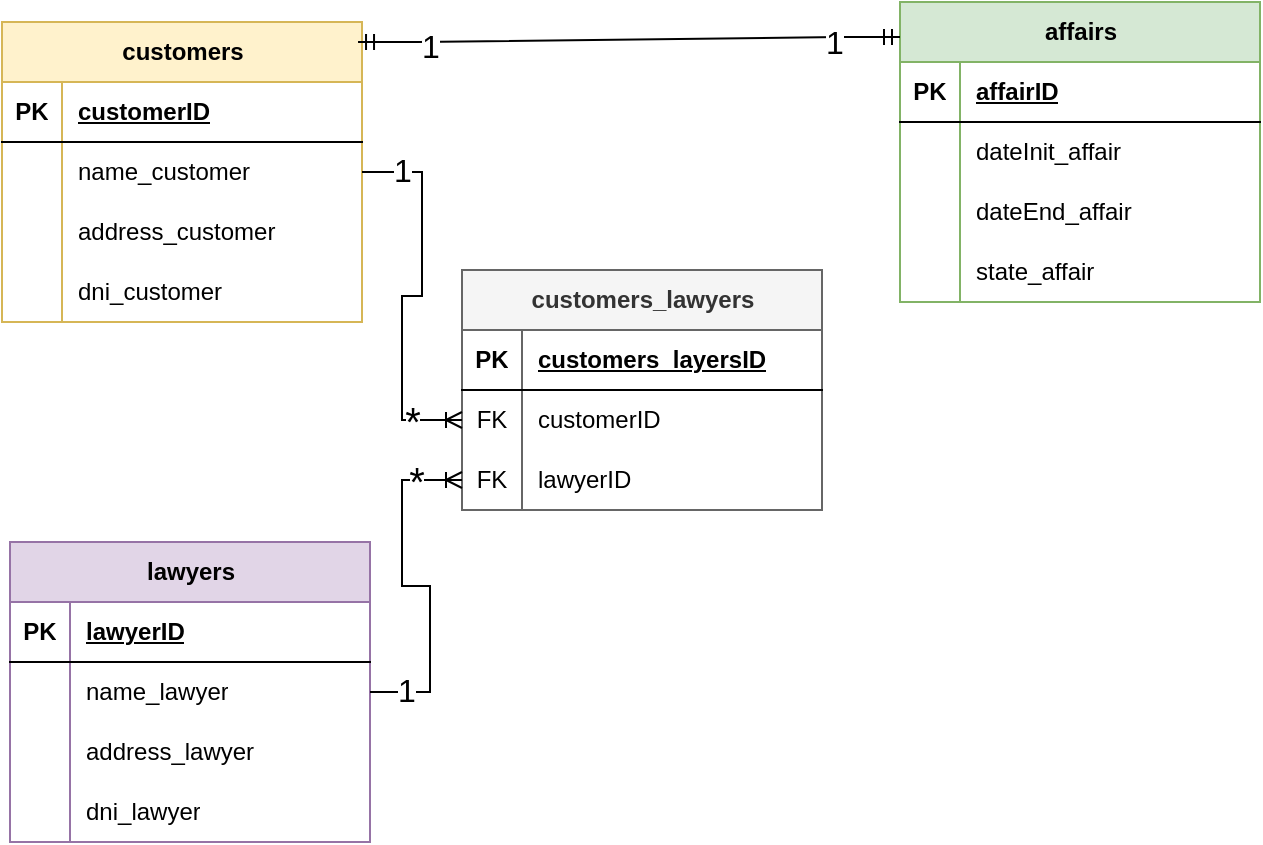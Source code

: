 <mxfile version="21.6.5" type="device" pages="6">
  <diagram id="R2lEEEUBdFMjLlhIrx00" name="ER-ejemplo1">
    <mxGraphModel dx="954" dy="664" grid="0" gridSize="10" guides="1" tooltips="1" connect="1" arrows="1" fold="1" page="1" pageScale="1" pageWidth="850" pageHeight="1100" math="0" shadow="0" extFonts="Permanent Marker^https://fonts.googleapis.com/css?family=Permanent+Marker">
      <root>
        <mxCell id="0" />
        <mxCell id="1" parent="0" />
        <mxCell id="Yq7NbivhxxKrRtDVtUIB-1" value="customers" style="shape=table;startSize=30;container=1;collapsible=1;childLayout=tableLayout;fixedRows=1;rowLines=0;fontStyle=1;align=center;resizeLast=1;html=1;fillColor=#fff2cc;strokeColor=#d6b656;" parent="1" vertex="1">
          <mxGeometry x="87" y="147" width="180" height="150" as="geometry" />
        </mxCell>
        <mxCell id="Yq7NbivhxxKrRtDVtUIB-2" value="" style="shape=tableRow;horizontal=0;startSize=0;swimlaneHead=0;swimlaneBody=0;fillColor=none;collapsible=0;dropTarget=0;points=[[0,0.5],[1,0.5]];portConstraint=eastwest;top=0;left=0;right=0;bottom=1;" parent="Yq7NbivhxxKrRtDVtUIB-1" vertex="1">
          <mxGeometry y="30" width="180" height="30" as="geometry" />
        </mxCell>
        <mxCell id="Yq7NbivhxxKrRtDVtUIB-3" value="PK" style="shape=partialRectangle;connectable=0;fillColor=none;top=0;left=0;bottom=0;right=0;fontStyle=1;overflow=hidden;whiteSpace=wrap;html=1;" parent="Yq7NbivhxxKrRtDVtUIB-2" vertex="1">
          <mxGeometry width="30" height="30" as="geometry">
            <mxRectangle width="30" height="30" as="alternateBounds" />
          </mxGeometry>
        </mxCell>
        <mxCell id="Yq7NbivhxxKrRtDVtUIB-4" value="customerID" style="shape=partialRectangle;connectable=0;fillColor=none;top=0;left=0;bottom=0;right=0;align=left;spacingLeft=6;fontStyle=5;overflow=hidden;whiteSpace=wrap;html=1;" parent="Yq7NbivhxxKrRtDVtUIB-2" vertex="1">
          <mxGeometry x="30" width="150" height="30" as="geometry">
            <mxRectangle width="150" height="30" as="alternateBounds" />
          </mxGeometry>
        </mxCell>
        <mxCell id="Yq7NbivhxxKrRtDVtUIB-5" value="" style="shape=tableRow;horizontal=0;startSize=0;swimlaneHead=0;swimlaneBody=0;fillColor=none;collapsible=0;dropTarget=0;points=[[0,0.5],[1,0.5]];portConstraint=eastwest;top=0;left=0;right=0;bottom=0;" parent="Yq7NbivhxxKrRtDVtUIB-1" vertex="1">
          <mxGeometry y="60" width="180" height="30" as="geometry" />
        </mxCell>
        <mxCell id="Yq7NbivhxxKrRtDVtUIB-6" value="" style="shape=partialRectangle;connectable=0;fillColor=none;top=0;left=0;bottom=0;right=0;editable=1;overflow=hidden;whiteSpace=wrap;html=1;" parent="Yq7NbivhxxKrRtDVtUIB-5" vertex="1">
          <mxGeometry width="30" height="30" as="geometry">
            <mxRectangle width="30" height="30" as="alternateBounds" />
          </mxGeometry>
        </mxCell>
        <mxCell id="Yq7NbivhxxKrRtDVtUIB-7" value="name_customer" style="shape=partialRectangle;connectable=0;fillColor=none;top=0;left=0;bottom=0;right=0;align=left;spacingLeft=6;overflow=hidden;whiteSpace=wrap;html=1;" parent="Yq7NbivhxxKrRtDVtUIB-5" vertex="1">
          <mxGeometry x="30" width="150" height="30" as="geometry">
            <mxRectangle width="150" height="30" as="alternateBounds" />
          </mxGeometry>
        </mxCell>
        <mxCell id="Yq7NbivhxxKrRtDVtUIB-8" value="" style="shape=tableRow;horizontal=0;startSize=0;swimlaneHead=0;swimlaneBody=0;fillColor=none;collapsible=0;dropTarget=0;points=[[0,0.5],[1,0.5]];portConstraint=eastwest;top=0;left=0;right=0;bottom=0;" parent="Yq7NbivhxxKrRtDVtUIB-1" vertex="1">
          <mxGeometry y="90" width="180" height="30" as="geometry" />
        </mxCell>
        <mxCell id="Yq7NbivhxxKrRtDVtUIB-9" value="" style="shape=partialRectangle;connectable=0;fillColor=none;top=0;left=0;bottom=0;right=0;editable=1;overflow=hidden;whiteSpace=wrap;html=1;" parent="Yq7NbivhxxKrRtDVtUIB-8" vertex="1">
          <mxGeometry width="30" height="30" as="geometry">
            <mxRectangle width="30" height="30" as="alternateBounds" />
          </mxGeometry>
        </mxCell>
        <mxCell id="Yq7NbivhxxKrRtDVtUIB-10" value="address_customer" style="shape=partialRectangle;connectable=0;fillColor=none;top=0;left=0;bottom=0;right=0;align=left;spacingLeft=6;overflow=hidden;whiteSpace=wrap;html=1;" parent="Yq7NbivhxxKrRtDVtUIB-8" vertex="1">
          <mxGeometry x="30" width="150" height="30" as="geometry">
            <mxRectangle width="150" height="30" as="alternateBounds" />
          </mxGeometry>
        </mxCell>
        <mxCell id="Yq7NbivhxxKrRtDVtUIB-11" value="" style="shape=tableRow;horizontal=0;startSize=0;swimlaneHead=0;swimlaneBody=0;fillColor=none;collapsible=0;dropTarget=0;points=[[0,0.5],[1,0.5]];portConstraint=eastwest;top=0;left=0;right=0;bottom=0;" parent="Yq7NbivhxxKrRtDVtUIB-1" vertex="1">
          <mxGeometry y="120" width="180" height="30" as="geometry" />
        </mxCell>
        <mxCell id="Yq7NbivhxxKrRtDVtUIB-12" value="" style="shape=partialRectangle;connectable=0;fillColor=none;top=0;left=0;bottom=0;right=0;editable=1;overflow=hidden;whiteSpace=wrap;html=1;" parent="Yq7NbivhxxKrRtDVtUIB-11" vertex="1">
          <mxGeometry width="30" height="30" as="geometry">
            <mxRectangle width="30" height="30" as="alternateBounds" />
          </mxGeometry>
        </mxCell>
        <mxCell id="Yq7NbivhxxKrRtDVtUIB-13" value="dni_customer" style="shape=partialRectangle;connectable=0;fillColor=none;top=0;left=0;bottom=0;right=0;align=left;spacingLeft=6;overflow=hidden;whiteSpace=wrap;html=1;" parent="Yq7NbivhxxKrRtDVtUIB-11" vertex="1">
          <mxGeometry x="30" width="150" height="30" as="geometry">
            <mxRectangle width="150" height="30" as="alternateBounds" />
          </mxGeometry>
        </mxCell>
        <mxCell id="Yq7NbivhxxKrRtDVtUIB-14" value="affairs" style="shape=table;startSize=30;container=1;collapsible=1;childLayout=tableLayout;fixedRows=1;rowLines=0;fontStyle=1;align=center;resizeLast=1;html=1;fillColor=#d5e8d4;strokeColor=#82b366;" parent="1" vertex="1">
          <mxGeometry x="536" y="137" width="180" height="150" as="geometry" />
        </mxCell>
        <mxCell id="Yq7NbivhxxKrRtDVtUIB-15" value="" style="shape=tableRow;horizontal=0;startSize=0;swimlaneHead=0;swimlaneBody=0;fillColor=none;collapsible=0;dropTarget=0;points=[[0,0.5],[1,0.5]];portConstraint=eastwest;top=0;left=0;right=0;bottom=1;" parent="Yq7NbivhxxKrRtDVtUIB-14" vertex="1">
          <mxGeometry y="30" width="180" height="30" as="geometry" />
        </mxCell>
        <mxCell id="Yq7NbivhxxKrRtDVtUIB-16" value="PK" style="shape=partialRectangle;connectable=0;fillColor=none;top=0;left=0;bottom=0;right=0;fontStyle=1;overflow=hidden;whiteSpace=wrap;html=1;" parent="Yq7NbivhxxKrRtDVtUIB-15" vertex="1">
          <mxGeometry width="30" height="30" as="geometry">
            <mxRectangle width="30" height="30" as="alternateBounds" />
          </mxGeometry>
        </mxCell>
        <mxCell id="Yq7NbivhxxKrRtDVtUIB-17" value="affairID" style="shape=partialRectangle;connectable=0;fillColor=none;top=0;left=0;bottom=0;right=0;align=left;spacingLeft=6;fontStyle=5;overflow=hidden;whiteSpace=wrap;html=1;" parent="Yq7NbivhxxKrRtDVtUIB-15" vertex="1">
          <mxGeometry x="30" width="150" height="30" as="geometry">
            <mxRectangle width="150" height="30" as="alternateBounds" />
          </mxGeometry>
        </mxCell>
        <mxCell id="Yq7NbivhxxKrRtDVtUIB-18" value="" style="shape=tableRow;horizontal=0;startSize=0;swimlaneHead=0;swimlaneBody=0;fillColor=none;collapsible=0;dropTarget=0;points=[[0,0.5],[1,0.5]];portConstraint=eastwest;top=0;left=0;right=0;bottom=0;" parent="Yq7NbivhxxKrRtDVtUIB-14" vertex="1">
          <mxGeometry y="60" width="180" height="30" as="geometry" />
        </mxCell>
        <mxCell id="Yq7NbivhxxKrRtDVtUIB-19" value="" style="shape=partialRectangle;connectable=0;fillColor=none;top=0;left=0;bottom=0;right=0;editable=1;overflow=hidden;whiteSpace=wrap;html=1;" parent="Yq7NbivhxxKrRtDVtUIB-18" vertex="1">
          <mxGeometry width="30" height="30" as="geometry">
            <mxRectangle width="30" height="30" as="alternateBounds" />
          </mxGeometry>
        </mxCell>
        <mxCell id="Yq7NbivhxxKrRtDVtUIB-20" value="dateInit_affair" style="shape=partialRectangle;connectable=0;fillColor=none;top=0;left=0;bottom=0;right=0;align=left;spacingLeft=6;overflow=hidden;whiteSpace=wrap;html=1;" parent="Yq7NbivhxxKrRtDVtUIB-18" vertex="1">
          <mxGeometry x="30" width="150" height="30" as="geometry">
            <mxRectangle width="150" height="30" as="alternateBounds" />
          </mxGeometry>
        </mxCell>
        <mxCell id="Yq7NbivhxxKrRtDVtUIB-21" value="" style="shape=tableRow;horizontal=0;startSize=0;swimlaneHead=0;swimlaneBody=0;fillColor=none;collapsible=0;dropTarget=0;points=[[0,0.5],[1,0.5]];portConstraint=eastwest;top=0;left=0;right=0;bottom=0;" parent="Yq7NbivhxxKrRtDVtUIB-14" vertex="1">
          <mxGeometry y="90" width="180" height="30" as="geometry" />
        </mxCell>
        <mxCell id="Yq7NbivhxxKrRtDVtUIB-22" value="" style="shape=partialRectangle;connectable=0;fillColor=none;top=0;left=0;bottom=0;right=0;editable=1;overflow=hidden;whiteSpace=wrap;html=1;" parent="Yq7NbivhxxKrRtDVtUIB-21" vertex="1">
          <mxGeometry width="30" height="30" as="geometry">
            <mxRectangle width="30" height="30" as="alternateBounds" />
          </mxGeometry>
        </mxCell>
        <mxCell id="Yq7NbivhxxKrRtDVtUIB-23" value="dateEnd_affair" style="shape=partialRectangle;connectable=0;fillColor=none;top=0;left=0;bottom=0;right=0;align=left;spacingLeft=6;overflow=hidden;whiteSpace=wrap;html=1;" parent="Yq7NbivhxxKrRtDVtUIB-21" vertex="1">
          <mxGeometry x="30" width="150" height="30" as="geometry">
            <mxRectangle width="150" height="30" as="alternateBounds" />
          </mxGeometry>
        </mxCell>
        <mxCell id="Yq7NbivhxxKrRtDVtUIB-24" value="" style="shape=tableRow;horizontal=0;startSize=0;swimlaneHead=0;swimlaneBody=0;fillColor=none;collapsible=0;dropTarget=0;points=[[0,0.5],[1,0.5]];portConstraint=eastwest;top=0;left=0;right=0;bottom=0;" parent="Yq7NbivhxxKrRtDVtUIB-14" vertex="1">
          <mxGeometry y="120" width="180" height="30" as="geometry" />
        </mxCell>
        <mxCell id="Yq7NbivhxxKrRtDVtUIB-25" value="" style="shape=partialRectangle;connectable=0;fillColor=none;top=0;left=0;bottom=0;right=0;editable=1;overflow=hidden;whiteSpace=wrap;html=1;" parent="Yq7NbivhxxKrRtDVtUIB-24" vertex="1">
          <mxGeometry width="30" height="30" as="geometry">
            <mxRectangle width="30" height="30" as="alternateBounds" />
          </mxGeometry>
        </mxCell>
        <mxCell id="Yq7NbivhxxKrRtDVtUIB-26" value="state_affair" style="shape=partialRectangle;connectable=0;fillColor=none;top=0;left=0;bottom=0;right=0;align=left;spacingLeft=6;overflow=hidden;whiteSpace=wrap;html=1;" parent="Yq7NbivhxxKrRtDVtUIB-24" vertex="1">
          <mxGeometry x="30" width="150" height="30" as="geometry">
            <mxRectangle width="150" height="30" as="alternateBounds" />
          </mxGeometry>
        </mxCell>
        <mxCell id="Yq7NbivhxxKrRtDVtUIB-31" value="lawyers" style="shape=table;startSize=30;container=1;collapsible=1;childLayout=tableLayout;fixedRows=1;rowLines=0;fontStyle=1;align=center;resizeLast=1;html=1;fillColor=#e1d5e7;strokeColor=#9673a6;" parent="1" vertex="1">
          <mxGeometry x="91" y="407" width="180" height="150" as="geometry" />
        </mxCell>
        <mxCell id="Yq7NbivhxxKrRtDVtUIB-32" value="" style="shape=tableRow;horizontal=0;startSize=0;swimlaneHead=0;swimlaneBody=0;fillColor=none;collapsible=0;dropTarget=0;points=[[0,0.5],[1,0.5]];portConstraint=eastwest;top=0;left=0;right=0;bottom=1;" parent="Yq7NbivhxxKrRtDVtUIB-31" vertex="1">
          <mxGeometry y="30" width="180" height="30" as="geometry" />
        </mxCell>
        <mxCell id="Yq7NbivhxxKrRtDVtUIB-33" value="PK" style="shape=partialRectangle;connectable=0;fillColor=none;top=0;left=0;bottom=0;right=0;fontStyle=1;overflow=hidden;whiteSpace=wrap;html=1;" parent="Yq7NbivhxxKrRtDVtUIB-32" vertex="1">
          <mxGeometry width="30" height="30" as="geometry">
            <mxRectangle width="30" height="30" as="alternateBounds" />
          </mxGeometry>
        </mxCell>
        <mxCell id="Yq7NbivhxxKrRtDVtUIB-34" value="lawyerID" style="shape=partialRectangle;connectable=0;fillColor=none;top=0;left=0;bottom=0;right=0;align=left;spacingLeft=6;fontStyle=5;overflow=hidden;whiteSpace=wrap;html=1;" parent="Yq7NbivhxxKrRtDVtUIB-32" vertex="1">
          <mxGeometry x="30" width="150" height="30" as="geometry">
            <mxRectangle width="150" height="30" as="alternateBounds" />
          </mxGeometry>
        </mxCell>
        <mxCell id="Yq7NbivhxxKrRtDVtUIB-35" value="" style="shape=tableRow;horizontal=0;startSize=0;swimlaneHead=0;swimlaneBody=0;fillColor=none;collapsible=0;dropTarget=0;points=[[0,0.5],[1,0.5]];portConstraint=eastwest;top=0;left=0;right=0;bottom=0;" parent="Yq7NbivhxxKrRtDVtUIB-31" vertex="1">
          <mxGeometry y="60" width="180" height="30" as="geometry" />
        </mxCell>
        <mxCell id="Yq7NbivhxxKrRtDVtUIB-36" value="" style="shape=partialRectangle;connectable=0;fillColor=none;top=0;left=0;bottom=0;right=0;editable=1;overflow=hidden;whiteSpace=wrap;html=1;" parent="Yq7NbivhxxKrRtDVtUIB-35" vertex="1">
          <mxGeometry width="30" height="30" as="geometry">
            <mxRectangle width="30" height="30" as="alternateBounds" />
          </mxGeometry>
        </mxCell>
        <mxCell id="Yq7NbivhxxKrRtDVtUIB-37" value="name_lawyer" style="shape=partialRectangle;connectable=0;fillColor=none;top=0;left=0;bottom=0;right=0;align=left;spacingLeft=6;overflow=hidden;whiteSpace=wrap;html=1;" parent="Yq7NbivhxxKrRtDVtUIB-35" vertex="1">
          <mxGeometry x="30" width="150" height="30" as="geometry">
            <mxRectangle width="150" height="30" as="alternateBounds" />
          </mxGeometry>
        </mxCell>
        <mxCell id="Yq7NbivhxxKrRtDVtUIB-38" value="" style="shape=tableRow;horizontal=0;startSize=0;swimlaneHead=0;swimlaneBody=0;fillColor=none;collapsible=0;dropTarget=0;points=[[0,0.5],[1,0.5]];portConstraint=eastwest;top=0;left=0;right=0;bottom=0;" parent="Yq7NbivhxxKrRtDVtUIB-31" vertex="1">
          <mxGeometry y="90" width="180" height="30" as="geometry" />
        </mxCell>
        <mxCell id="Yq7NbivhxxKrRtDVtUIB-39" value="" style="shape=partialRectangle;connectable=0;fillColor=none;top=0;left=0;bottom=0;right=0;editable=1;overflow=hidden;whiteSpace=wrap;html=1;" parent="Yq7NbivhxxKrRtDVtUIB-38" vertex="1">
          <mxGeometry width="30" height="30" as="geometry">
            <mxRectangle width="30" height="30" as="alternateBounds" />
          </mxGeometry>
        </mxCell>
        <mxCell id="Yq7NbivhxxKrRtDVtUIB-40" value="address_lawyer" style="shape=partialRectangle;connectable=0;fillColor=none;top=0;left=0;bottom=0;right=0;align=left;spacingLeft=6;overflow=hidden;whiteSpace=wrap;html=1;" parent="Yq7NbivhxxKrRtDVtUIB-38" vertex="1">
          <mxGeometry x="30" width="150" height="30" as="geometry">
            <mxRectangle width="150" height="30" as="alternateBounds" />
          </mxGeometry>
        </mxCell>
        <mxCell id="Yq7NbivhxxKrRtDVtUIB-41" value="" style="shape=tableRow;horizontal=0;startSize=0;swimlaneHead=0;swimlaneBody=0;fillColor=none;collapsible=0;dropTarget=0;points=[[0,0.5],[1,0.5]];portConstraint=eastwest;top=0;left=0;right=0;bottom=0;" parent="Yq7NbivhxxKrRtDVtUIB-31" vertex="1">
          <mxGeometry y="120" width="180" height="30" as="geometry" />
        </mxCell>
        <mxCell id="Yq7NbivhxxKrRtDVtUIB-42" value="" style="shape=partialRectangle;connectable=0;fillColor=none;top=0;left=0;bottom=0;right=0;editable=1;overflow=hidden;whiteSpace=wrap;html=1;" parent="Yq7NbivhxxKrRtDVtUIB-41" vertex="1">
          <mxGeometry width="30" height="30" as="geometry">
            <mxRectangle width="30" height="30" as="alternateBounds" />
          </mxGeometry>
        </mxCell>
        <mxCell id="Yq7NbivhxxKrRtDVtUIB-43" value="dni_lawyer" style="shape=partialRectangle;connectable=0;fillColor=none;top=0;left=0;bottom=0;right=0;align=left;spacingLeft=6;overflow=hidden;whiteSpace=wrap;html=1;" parent="Yq7NbivhxxKrRtDVtUIB-41" vertex="1">
          <mxGeometry x="30" width="150" height="30" as="geometry">
            <mxRectangle width="150" height="30" as="alternateBounds" />
          </mxGeometry>
        </mxCell>
        <mxCell id="c0C7GOIAAyonxqQH5TnB-2" value="" style="edgeStyle=entityRelationEdgeStyle;fontSize=12;html=1;endArrow=ERmandOne;startArrow=ERmandOne;rounded=0;exitX=0.989;exitY=0.067;exitDx=0;exitDy=0;exitPerimeter=0;entryX=0;entryY=0.117;entryDx=0;entryDy=0;entryPerimeter=0;" edge="1" parent="1" source="Yq7NbivhxxKrRtDVtUIB-1" target="Yq7NbivhxxKrRtDVtUIB-14">
          <mxGeometry width="100" height="100" relative="1" as="geometry">
            <mxPoint x="352" y="138" as="sourcePoint" />
            <mxPoint x="520" y="280" as="targetPoint" />
          </mxGeometry>
        </mxCell>
        <mxCell id="c0C7GOIAAyonxqQH5TnB-25" value="1" style="edgeLabel;html=1;align=center;verticalAlign=middle;resizable=0;points=[];fontSize=16;" vertex="1" connectable="0" parent="c0C7GOIAAyonxqQH5TnB-2">
          <mxGeometry x="-0.734" y="-2" relative="1" as="geometry">
            <mxPoint as="offset" />
          </mxGeometry>
        </mxCell>
        <mxCell id="c0C7GOIAAyonxqQH5TnB-26" value="1" style="edgeLabel;html=1;align=center;verticalAlign=middle;resizable=0;points=[];fontSize=16;" vertex="1" connectable="0" parent="c0C7GOIAAyonxqQH5TnB-2">
          <mxGeometry x="0.752" y="-2" relative="1" as="geometry">
            <mxPoint as="offset" />
          </mxGeometry>
        </mxCell>
        <mxCell id="c0C7GOIAAyonxqQH5TnB-9" value="customers_lawyers" style="shape=table;startSize=30;container=1;collapsible=1;childLayout=tableLayout;fixedRows=1;rowLines=0;fontStyle=1;align=center;resizeLast=1;html=1;fillColor=#f5f5f5;fontColor=#333333;strokeColor=#666666;" vertex="1" parent="1">
          <mxGeometry x="317" y="271" width="180" height="120" as="geometry" />
        </mxCell>
        <mxCell id="c0C7GOIAAyonxqQH5TnB-10" value="" style="shape=tableRow;horizontal=0;startSize=0;swimlaneHead=0;swimlaneBody=0;fillColor=none;collapsible=0;dropTarget=0;points=[[0,0.5],[1,0.5]];portConstraint=eastwest;top=0;left=0;right=0;bottom=1;" vertex="1" parent="c0C7GOIAAyonxqQH5TnB-9">
          <mxGeometry y="30" width="180" height="30" as="geometry" />
        </mxCell>
        <mxCell id="c0C7GOIAAyonxqQH5TnB-11" value="PK" style="shape=partialRectangle;connectable=0;fillColor=none;top=0;left=0;bottom=0;right=0;fontStyle=1;overflow=hidden;whiteSpace=wrap;html=1;" vertex="1" parent="c0C7GOIAAyonxqQH5TnB-10">
          <mxGeometry width="30" height="30" as="geometry">
            <mxRectangle width="30" height="30" as="alternateBounds" />
          </mxGeometry>
        </mxCell>
        <mxCell id="c0C7GOIAAyonxqQH5TnB-12" value="customers_layersID" style="shape=partialRectangle;connectable=0;fillColor=none;top=0;left=0;bottom=0;right=0;align=left;spacingLeft=6;fontStyle=5;overflow=hidden;whiteSpace=wrap;html=1;" vertex="1" parent="c0C7GOIAAyonxqQH5TnB-10">
          <mxGeometry x="30" width="150" height="30" as="geometry">
            <mxRectangle width="150" height="30" as="alternateBounds" />
          </mxGeometry>
        </mxCell>
        <mxCell id="c0C7GOIAAyonxqQH5TnB-13" value="" style="shape=tableRow;horizontal=0;startSize=0;swimlaneHead=0;swimlaneBody=0;fillColor=none;collapsible=0;dropTarget=0;points=[[0,0.5],[1,0.5]];portConstraint=eastwest;top=0;left=0;right=0;bottom=0;" vertex="1" parent="c0C7GOIAAyonxqQH5TnB-9">
          <mxGeometry y="60" width="180" height="30" as="geometry" />
        </mxCell>
        <mxCell id="c0C7GOIAAyonxqQH5TnB-14" value="FK" style="shape=partialRectangle;connectable=0;fillColor=none;top=0;left=0;bottom=0;right=0;editable=1;overflow=hidden;whiteSpace=wrap;html=1;" vertex="1" parent="c0C7GOIAAyonxqQH5TnB-13">
          <mxGeometry width="30" height="30" as="geometry">
            <mxRectangle width="30" height="30" as="alternateBounds" />
          </mxGeometry>
        </mxCell>
        <mxCell id="c0C7GOIAAyonxqQH5TnB-15" value="customerID" style="shape=partialRectangle;connectable=0;fillColor=none;top=0;left=0;bottom=0;right=0;align=left;spacingLeft=6;overflow=hidden;whiteSpace=wrap;html=1;" vertex="1" parent="c0C7GOIAAyonxqQH5TnB-13">
          <mxGeometry x="30" width="150" height="30" as="geometry">
            <mxRectangle width="150" height="30" as="alternateBounds" />
          </mxGeometry>
        </mxCell>
        <mxCell id="c0C7GOIAAyonxqQH5TnB-16" value="" style="shape=tableRow;horizontal=0;startSize=0;swimlaneHead=0;swimlaneBody=0;fillColor=none;collapsible=0;dropTarget=0;points=[[0,0.5],[1,0.5]];portConstraint=eastwest;top=0;left=0;right=0;bottom=0;" vertex="1" parent="c0C7GOIAAyonxqQH5TnB-9">
          <mxGeometry y="90" width="180" height="30" as="geometry" />
        </mxCell>
        <mxCell id="c0C7GOIAAyonxqQH5TnB-17" value="FK" style="shape=partialRectangle;connectable=0;fillColor=none;top=0;left=0;bottom=0;right=0;editable=1;overflow=hidden;whiteSpace=wrap;html=1;" vertex="1" parent="c0C7GOIAAyonxqQH5TnB-16">
          <mxGeometry width="30" height="30" as="geometry">
            <mxRectangle width="30" height="30" as="alternateBounds" />
          </mxGeometry>
        </mxCell>
        <mxCell id="c0C7GOIAAyonxqQH5TnB-18" value="lawyerID" style="shape=partialRectangle;connectable=0;fillColor=none;top=0;left=0;bottom=0;right=0;align=left;spacingLeft=6;overflow=hidden;whiteSpace=wrap;html=1;" vertex="1" parent="c0C7GOIAAyonxqQH5TnB-16">
          <mxGeometry x="30" width="150" height="30" as="geometry">
            <mxRectangle width="150" height="30" as="alternateBounds" />
          </mxGeometry>
        </mxCell>
        <mxCell id="c0C7GOIAAyonxqQH5TnB-27" value="" style="edgeStyle=entityRelationEdgeStyle;fontSize=12;html=1;endArrow=ERoneToMany;rounded=0;" edge="1" parent="1" source="Yq7NbivhxxKrRtDVtUIB-1" target="c0C7GOIAAyonxqQH5TnB-13">
          <mxGeometry width="100" height="100" relative="1" as="geometry">
            <mxPoint x="280" y="195" as="sourcePoint" />
            <mxPoint x="530" y="280" as="targetPoint" />
          </mxGeometry>
        </mxCell>
        <mxCell id="c0C7GOIAAyonxqQH5TnB-28" value="1" style="edgeLabel;html=1;align=center;verticalAlign=middle;resizable=0;points=[];fontSize=16;" vertex="1" connectable="0" parent="c0C7GOIAAyonxqQH5TnB-27">
          <mxGeometry x="-0.8" y="1" relative="1" as="geometry">
            <mxPoint as="offset" />
          </mxGeometry>
        </mxCell>
        <mxCell id="c0C7GOIAAyonxqQH5TnB-29" value="*" style="edgeLabel;html=1;align=center;verticalAlign=middle;resizable=0;points=[];fontSize=20;" vertex="1" connectable="0" parent="c0C7GOIAAyonxqQH5TnB-27">
          <mxGeometry x="0.74" relative="1" as="geometry">
            <mxPoint as="offset" />
          </mxGeometry>
        </mxCell>
        <mxCell id="c0C7GOIAAyonxqQH5TnB-30" value="" style="edgeStyle=entityRelationEdgeStyle;fontSize=12;html=1;endArrow=ERoneToMany;rounded=0;" edge="1" parent="1" source="Yq7NbivhxxKrRtDVtUIB-31" target="c0C7GOIAAyonxqQH5TnB-16">
          <mxGeometry width="100" height="100" relative="1" as="geometry">
            <mxPoint x="280" y="615" as="sourcePoint" />
            <mxPoint x="345" y="370" as="targetPoint" />
          </mxGeometry>
        </mxCell>
        <mxCell id="c0C7GOIAAyonxqQH5TnB-31" value="1" style="edgeLabel;html=1;align=center;verticalAlign=middle;resizable=0;points=[];fontSize=16;" vertex="1" connectable="0" parent="c0C7GOIAAyonxqQH5TnB-30">
          <mxGeometry x="-0.8" y="1" relative="1" as="geometry">
            <mxPoint as="offset" />
          </mxGeometry>
        </mxCell>
        <mxCell id="c0C7GOIAAyonxqQH5TnB-32" value="*" style="edgeLabel;html=1;align=center;verticalAlign=middle;resizable=0;points=[];fontSize=20;" vertex="1" connectable="0" parent="c0C7GOIAAyonxqQH5TnB-30">
          <mxGeometry x="0.74" relative="1" as="geometry">
            <mxPoint as="offset" />
          </mxGeometry>
        </mxCell>
      </root>
    </mxGraphModel>
  </diagram>
  <diagram name="R-Ejemplo1" id="jz3DXwTgU3xR8orrsPyx">
    <mxGraphModel dx="938" dy="648" grid="0" gridSize="10" guides="1" tooltips="1" connect="1" arrows="1" fold="1" page="1" pageScale="1" pageWidth="850" pageHeight="1100" math="0" shadow="0" extFonts="Permanent Marker^https://fonts.googleapis.com/css?family=Permanent+Marker">
      <root>
        <mxCell id="XsEpplBKTvtTK1Eto56--0" />
        <mxCell id="XsEpplBKTvtTK1Eto56--1" parent="XsEpplBKTvtTK1Eto56--0" />
        <mxCell id="zVWc9Z5Mxgx6mVCXKkl7-0" value="customers" style="whiteSpace=wrap;html=1;align=center;fillColor=#fff2cc;strokeColor=#d6b656;" vertex="1" parent="XsEpplBKTvtTK1Eto56--1">
          <mxGeometry x="120" y="112" width="100" height="40" as="geometry" />
        </mxCell>
        <mxCell id="cMRlFqbLB4TzO6CUWKYi-0" value="affairs" style="whiteSpace=wrap;html=1;align=center;fillColor=#d5e8d4;strokeColor=#82b366;" vertex="1" parent="XsEpplBKTvtTK1Eto56--1">
          <mxGeometry x="630" y="112" width="100" height="40" as="geometry" />
        </mxCell>
        <mxCell id="cMRlFqbLB4TzO6CUWKYi-5" style="edgeStyle=orthogonalEdgeStyle;rounded=0;orthogonalLoop=1;jettySize=auto;html=1;exitX=0;exitY=0.5;exitDx=0;exitDy=0;entryX=1;entryY=0.5;entryDx=0;entryDy=0;" edge="1" parent="XsEpplBKTvtTK1Eto56--1" source="cMRlFqbLB4TzO6CUWKYi-1" target="zVWc9Z5Mxgx6mVCXKkl7-0">
          <mxGeometry relative="1" as="geometry" />
        </mxCell>
        <mxCell id="q28Cf_fOqD8PL5plSJUp-12" value="1" style="edgeLabel;html=1;align=center;verticalAlign=middle;resizable=0;points=[];fontSize=16;" vertex="1" connectable="0" parent="cMRlFqbLB4TzO6CUWKYi-5">
          <mxGeometry x="0.559" y="2" relative="1" as="geometry">
            <mxPoint as="offset" />
          </mxGeometry>
        </mxCell>
        <mxCell id="cMRlFqbLB4TzO6CUWKYi-6" style="edgeStyle=orthogonalEdgeStyle;rounded=0;orthogonalLoop=1;jettySize=auto;html=1;exitX=1;exitY=0.5;exitDx=0;exitDy=0;entryX=0;entryY=0.5;entryDx=0;entryDy=0;" edge="1" parent="XsEpplBKTvtTK1Eto56--1" source="cMRlFqbLB4TzO6CUWKYi-1" target="cMRlFqbLB4TzO6CUWKYi-0">
          <mxGeometry relative="1" as="geometry" />
        </mxCell>
        <mxCell id="cMRlFqbLB4TzO6CUWKYi-7" value="1" style="edgeLabel;html=1;align=center;verticalAlign=middle;resizable=0;points=[];fontSize=16;" vertex="1" connectable="0" parent="cMRlFqbLB4TzO6CUWKYi-6">
          <mxGeometry x="0.669" y="-3" relative="1" as="geometry">
            <mxPoint as="offset" />
          </mxGeometry>
        </mxCell>
        <mxCell id="cMRlFqbLB4TzO6CUWKYi-1" value="has" style="shape=rhombus;perimeter=rhombusPerimeter;whiteSpace=wrap;html=1;align=center;fillColor=#dae8fc;strokeColor=#6c8ebf;" vertex="1" parent="XsEpplBKTvtTK1Eto56--1">
          <mxGeometry x="365" y="102" width="120" height="60" as="geometry" />
        </mxCell>
        <mxCell id="_QRlIj1OIJ167-6QWXLF-0" style="edgeStyle=orthogonalEdgeStyle;rounded=0;orthogonalLoop=1;jettySize=auto;html=1;exitX=0.5;exitY=0;exitDx=0;exitDy=0;entryX=0.5;entryY=1;entryDx=0;entryDy=0;" edge="1" parent="XsEpplBKTvtTK1Eto56--1" source="cMRlFqbLB4TzO6CUWKYi-2" target="zVWc9Z5Mxgx6mVCXKkl7-0">
          <mxGeometry relative="1" as="geometry" />
        </mxCell>
        <mxCell id="_QRlIj1OIJ167-6QWXLF-2" value="*" style="edgeLabel;html=1;align=center;verticalAlign=middle;resizable=0;points=[];fontSize=20;" vertex="1" connectable="0" parent="_QRlIj1OIJ167-6QWXLF-0">
          <mxGeometry x="-0.565" y="2" relative="1" as="geometry">
            <mxPoint as="offset" />
          </mxGeometry>
        </mxCell>
        <mxCell id="q28Cf_fOqD8PL5plSJUp-13" value="1" style="edgeLabel;html=1;align=center;verticalAlign=middle;resizable=0;points=[];fontSize=16;" vertex="1" connectable="0" parent="_QRlIj1OIJ167-6QWXLF-0">
          <mxGeometry x="0.635" y="-2" relative="1" as="geometry">
            <mxPoint as="offset" />
          </mxGeometry>
        </mxCell>
        <mxCell id="_QRlIj1OIJ167-6QWXLF-1" style="edgeStyle=orthogonalEdgeStyle;rounded=0;orthogonalLoop=1;jettySize=auto;html=1;exitX=0.5;exitY=1;exitDx=0;exitDy=0;entryX=0.5;entryY=0;entryDx=0;entryDy=0;" edge="1" parent="XsEpplBKTvtTK1Eto56--1" source="cMRlFqbLB4TzO6CUWKYi-2" target="cMRlFqbLB4TzO6CUWKYi-4">
          <mxGeometry relative="1" as="geometry" />
        </mxCell>
        <mxCell id="_QRlIj1OIJ167-6QWXLF-3" value="*" style="edgeLabel;html=1;align=center;verticalAlign=middle;resizable=0;points=[];fontSize=20;" vertex="1" connectable="0" parent="_QRlIj1OIJ167-6QWXLF-1">
          <mxGeometry x="-0.652" y="1" relative="1" as="geometry">
            <mxPoint as="offset" />
          </mxGeometry>
        </mxCell>
        <mxCell id="q28Cf_fOqD8PL5plSJUp-14" value="1" style="edgeLabel;html=1;align=center;verticalAlign=middle;resizable=0;points=[];fontSize=16;" vertex="1" connectable="0" parent="_QRlIj1OIJ167-6QWXLF-1">
          <mxGeometry x="0.53" relative="1" as="geometry">
            <mxPoint as="offset" />
          </mxGeometry>
        </mxCell>
        <mxCell id="cMRlFqbLB4TzO6CUWKYi-2" value="customers_lawyers" style="shape=rhombus;perimeter=rhombusPerimeter;whiteSpace=wrap;html=1;align=center;fillColor=#dae8fc;strokeColor=#6c8ebf;" vertex="1" parent="XsEpplBKTvtTK1Eto56--1">
          <mxGeometry x="110" y="267" width="120" height="60" as="geometry" />
        </mxCell>
        <mxCell id="cMRlFqbLB4TzO6CUWKYi-4" value="lawyers" style="whiteSpace=wrap;html=1;align=center;fillColor=#e1d5e7;strokeColor=#9673a6;" vertex="1" parent="XsEpplBKTvtTK1Eto56--1">
          <mxGeometry x="120" y="442" width="100" height="40" as="geometry" />
        </mxCell>
        <mxCell id="q28Cf_fOqD8PL5plSJUp-0" style="edgeStyle=orthogonalEdgeStyle;rounded=0;orthogonalLoop=1;jettySize=auto;html=1;exitX=1;exitY=1;exitDx=0;exitDy=0;entryX=0;entryY=0;entryDx=0;entryDy=0;" edge="1" parent="XsEpplBKTvtTK1Eto56--1" source="_QRlIj1OIJ167-6QWXLF-4" target="zVWc9Z5Mxgx6mVCXKkl7-0">
          <mxGeometry relative="1" as="geometry" />
        </mxCell>
        <mxCell id="_QRlIj1OIJ167-6QWXLF-4" value="customerID" style="ellipse;whiteSpace=wrap;html=1;align=center;fillColor=#fff2cc;strokeColor=#d6b656;" vertex="1" parent="XsEpplBKTvtTK1Eto56--1">
          <mxGeometry x="10" y="50" width="100" height="40" as="geometry" />
        </mxCell>
        <mxCell id="q28Cf_fOqD8PL5plSJUp-1" style="edgeStyle=orthogonalEdgeStyle;rounded=0;orthogonalLoop=1;jettySize=auto;html=1;exitX=0.5;exitY=1;exitDx=0;exitDy=0;entryX=0.5;entryY=0;entryDx=0;entryDy=0;" edge="1" parent="XsEpplBKTvtTK1Eto56--1" source="xj9H_CAvd6-8iAtqEKRS-0" target="zVWc9Z5Mxgx6mVCXKkl7-0">
          <mxGeometry relative="1" as="geometry" />
        </mxCell>
        <mxCell id="xj9H_CAvd6-8iAtqEKRS-0" value="name_customer" style="ellipse;whiteSpace=wrap;html=1;align=center;fillColor=#fff2cc;strokeColor=#d6b656;" vertex="1" parent="XsEpplBKTvtTK1Eto56--1">
          <mxGeometry x="133" y="15" width="100" height="40" as="geometry" />
        </mxCell>
        <mxCell id="q28Cf_fOqD8PL5plSJUp-2" style="edgeStyle=orthogonalEdgeStyle;rounded=0;orthogonalLoop=1;jettySize=auto;html=1;exitX=0.5;exitY=1;exitDx=0;exitDy=0;entryX=1;entryY=0.25;entryDx=0;entryDy=0;" edge="1" parent="XsEpplBKTvtTK1Eto56--1" source="HQedrI4QOM_zL1aVUKfU-0" target="zVWc9Z5Mxgx6mVCXKkl7-0">
          <mxGeometry relative="1" as="geometry" />
        </mxCell>
        <mxCell id="HQedrI4QOM_zL1aVUKfU-0" value="address_customer" style="ellipse;whiteSpace=wrap;html=1;align=center;fillColor=#fff2cc;strokeColor=#d6b656;" vertex="1" parent="XsEpplBKTvtTK1Eto56--1">
          <mxGeometry x="251" y="57" width="100" height="40" as="geometry" />
        </mxCell>
        <mxCell id="q28Cf_fOqD8PL5plSJUp-3" style="edgeStyle=orthogonalEdgeStyle;rounded=0;orthogonalLoop=1;jettySize=auto;html=1;exitX=0.5;exitY=0;exitDx=0;exitDy=0;entryX=0;entryY=0.5;entryDx=0;entryDy=0;" edge="1" parent="XsEpplBKTvtTK1Eto56--1" source="GTMz16LMQt_ly5IgSVEF-0" target="zVWc9Z5Mxgx6mVCXKkl7-0">
          <mxGeometry relative="1" as="geometry" />
        </mxCell>
        <mxCell id="GTMz16LMQt_ly5IgSVEF-0" value="dni_customer" style="ellipse;whiteSpace=wrap;html=1;align=center;fillColor=#fff2cc;strokeColor=#d6b656;" vertex="1" parent="XsEpplBKTvtTK1Eto56--1">
          <mxGeometry x="10" y="179" width="100" height="40" as="geometry" />
        </mxCell>
        <mxCell id="q28Cf_fOqD8PL5plSJUp-4" style="edgeStyle=orthogonalEdgeStyle;rounded=0;orthogonalLoop=1;jettySize=auto;html=1;exitX=0.5;exitY=1;exitDx=0;exitDy=0;entryX=0;entryY=0;entryDx=0;entryDy=0;" edge="1" parent="XsEpplBKTvtTK1Eto56--1" source="seH8ANT3BJHtRGCXFzCL-0" target="cMRlFqbLB4TzO6CUWKYi-0">
          <mxGeometry relative="1" as="geometry" />
        </mxCell>
        <mxCell id="seH8ANT3BJHtRGCXFzCL-0" value="affairID" style="ellipse;whiteSpace=wrap;html=1;align=center;fillColor=#d5e8d4;strokeColor=#82b366;" vertex="1" parent="XsEpplBKTvtTK1Eto56--1">
          <mxGeometry x="562" y="22" width="100" height="40" as="geometry" />
        </mxCell>
        <mxCell id="q28Cf_fOqD8PL5plSJUp-5" style="edgeStyle=orthogonalEdgeStyle;rounded=0;orthogonalLoop=1;jettySize=auto;html=1;exitX=0.5;exitY=1;exitDx=0;exitDy=0;entryX=0.5;entryY=0;entryDx=0;entryDy=0;" edge="1" parent="XsEpplBKTvtTK1Eto56--1" source="seH8ANT3BJHtRGCXFzCL-1" target="cMRlFqbLB4TzO6CUWKYi-0">
          <mxGeometry relative="1" as="geometry" />
        </mxCell>
        <mxCell id="seH8ANT3BJHtRGCXFzCL-1" value="dateInit_affair" style="ellipse;whiteSpace=wrap;html=1;align=center;fillColor=#d5e8d4;strokeColor=#82b366;" vertex="1" parent="XsEpplBKTvtTK1Eto56--1">
          <mxGeometry x="692" y="29" width="100" height="40" as="geometry" />
        </mxCell>
        <mxCell id="q28Cf_fOqD8PL5plSJUp-6" style="edgeStyle=orthogonalEdgeStyle;rounded=0;orthogonalLoop=1;jettySize=auto;html=1;exitX=0.5;exitY=1;exitDx=0;exitDy=0;entryX=1;entryY=1;entryDx=0;entryDy=0;" edge="1" parent="XsEpplBKTvtTK1Eto56--1" source="jLm29KEz2OT9HTb_7Bx0-0" target="cMRlFqbLB4TzO6CUWKYi-0">
          <mxGeometry relative="1" as="geometry" />
        </mxCell>
        <mxCell id="jLm29KEz2OT9HTb_7Bx0-0" value="dateEnd_affair" style="ellipse;whiteSpace=wrap;html=1;align=center;fillColor=#d5e8d4;strokeColor=#82b366;" vertex="1" parent="XsEpplBKTvtTK1Eto56--1">
          <mxGeometry x="745" y="102" width="100" height="40" as="geometry" />
        </mxCell>
        <mxCell id="q28Cf_fOqD8PL5plSJUp-7" style="edgeStyle=orthogonalEdgeStyle;rounded=0;orthogonalLoop=1;jettySize=auto;html=1;exitX=0;exitY=0;exitDx=0;exitDy=0;entryX=0.5;entryY=1;entryDx=0;entryDy=0;" edge="1" parent="XsEpplBKTvtTK1Eto56--1" source="5Wm8ppFDKLHPs3cGGLQO-0" target="cMRlFqbLB4TzO6CUWKYi-0">
          <mxGeometry relative="1" as="geometry" />
        </mxCell>
        <mxCell id="5Wm8ppFDKLHPs3cGGLQO-0" value="state_affair" style="ellipse;whiteSpace=wrap;html=1;align=center;fillColor=#d5e8d4;strokeColor=#82b366;" vertex="1" parent="XsEpplBKTvtTK1Eto56--1">
          <mxGeometry x="703" y="202" width="100" height="40" as="geometry" />
        </mxCell>
        <mxCell id="q28Cf_fOqD8PL5plSJUp-8" style="edgeStyle=orthogonalEdgeStyle;rounded=0;orthogonalLoop=1;jettySize=auto;html=1;exitX=1;exitY=1;exitDx=0;exitDy=0;entryX=0.12;entryY=0.025;entryDx=0;entryDy=0;entryPerimeter=0;" edge="1" parent="XsEpplBKTvtTK1Eto56--1" source="neD_licVyN0lprkHbh8c-0" target="cMRlFqbLB4TzO6CUWKYi-4">
          <mxGeometry relative="1" as="geometry" />
        </mxCell>
        <mxCell id="neD_licVyN0lprkHbh8c-0" value="lawyerID" style="ellipse;whiteSpace=wrap;html=1;align=center;fillColor=#e1d5e7;strokeColor=#9673a6;" vertex="1" parent="XsEpplBKTvtTK1Eto56--1">
          <mxGeometry x="20" y="375" width="100" height="40" as="geometry" />
        </mxCell>
        <mxCell id="q28Cf_fOqD8PL5plSJUp-9" style="edgeStyle=orthogonalEdgeStyle;rounded=0;orthogonalLoop=1;jettySize=auto;html=1;exitX=0.5;exitY=0;exitDx=0;exitDy=0;entryX=0;entryY=0.5;entryDx=0;entryDy=0;" edge="1" parent="XsEpplBKTvtTK1Eto56--1" source="neD_licVyN0lprkHbh8c-1" target="cMRlFqbLB4TzO6CUWKYi-4">
          <mxGeometry relative="1" as="geometry" />
        </mxCell>
        <mxCell id="neD_licVyN0lprkHbh8c-1" value="name_lawyer" style="ellipse;whiteSpace=wrap;html=1;align=center;fillColor=#e1d5e7;strokeColor=#9673a6;" vertex="1" parent="XsEpplBKTvtTK1Eto56--1">
          <mxGeometry x="18" y="530" width="100" height="40" as="geometry" />
        </mxCell>
        <mxCell id="q28Cf_fOqD8PL5plSJUp-10" style="edgeStyle=orthogonalEdgeStyle;rounded=0;orthogonalLoop=1;jettySize=auto;html=1;exitX=0.5;exitY=0;exitDx=0;exitDy=0;entryX=0.5;entryY=1;entryDx=0;entryDy=0;" edge="1" parent="XsEpplBKTvtTK1Eto56--1" source="neD_licVyN0lprkHbh8c-2" target="cMRlFqbLB4TzO6CUWKYi-4">
          <mxGeometry relative="1" as="geometry" />
        </mxCell>
        <mxCell id="neD_licVyN0lprkHbh8c-2" value="address_lawyer" style="ellipse;whiteSpace=wrap;html=1;align=center;fillColor=#e1d5e7;strokeColor=#9673a6;" vertex="1" parent="XsEpplBKTvtTK1Eto56--1">
          <mxGeometry x="133" y="560" width="100" height="40" as="geometry" />
        </mxCell>
        <mxCell id="q28Cf_fOqD8PL5plSJUp-11" style="edgeStyle=orthogonalEdgeStyle;rounded=0;orthogonalLoop=1;jettySize=auto;html=1;exitX=0;exitY=0;exitDx=0;exitDy=0;entryX=1;entryY=0.5;entryDx=0;entryDy=0;" edge="1" parent="XsEpplBKTvtTK1Eto56--1" source="neD_licVyN0lprkHbh8c-3" target="cMRlFqbLB4TzO6CUWKYi-4">
          <mxGeometry relative="1" as="geometry" />
        </mxCell>
        <mxCell id="neD_licVyN0lprkHbh8c-3" value="dni_lawyer" style="ellipse;whiteSpace=wrap;html=1;align=center;fillColor=#e1d5e7;strokeColor=#9673a6;" vertex="1" parent="XsEpplBKTvtTK1Eto56--1">
          <mxGeometry x="265" y="490" width="100" height="40" as="geometry" />
        </mxCell>
      </root>
    </mxGraphModel>
  </diagram>
  <diagram id="HRRWP0iiROH9F7-9wIHN" name="ER_Ejercicio2">
    <mxGraphModel dx="954" dy="664" grid="0" gridSize="10" guides="1" tooltips="1" connect="1" arrows="1" fold="1" page="1" pageScale="1" pageWidth="1100" pageHeight="850" math="0" shadow="0">
      <root>
        <mxCell id="0" />
        <mxCell id="1" parent="0" />
        <mxCell id="WujwDa14KnIvoNsMrTrX-1" value="partners" style="shape=table;startSize=30;container=1;collapsible=1;childLayout=tableLayout;fixedRows=1;rowLines=0;fontStyle=1;align=center;resizeLast=1;html=1;fillColor=#fff2cc;strokeColor=#d6b656;" vertex="1" parent="1">
          <mxGeometry x="38" y="95" width="180" height="145" as="geometry" />
        </mxCell>
        <mxCell id="WujwDa14KnIvoNsMrTrX-2" value="" style="shape=tableRow;horizontal=0;startSize=0;swimlaneHead=0;swimlaneBody=0;fillColor=none;collapsible=0;dropTarget=0;points=[[0,0.5],[1,0.5]];portConstraint=eastwest;top=0;left=0;right=0;bottom=1;" vertex="1" parent="WujwDa14KnIvoNsMrTrX-1">
          <mxGeometry y="30" width="180" height="25" as="geometry" />
        </mxCell>
        <mxCell id="WujwDa14KnIvoNsMrTrX-3" value="PK" style="shape=partialRectangle;connectable=0;fillColor=none;top=0;left=0;bottom=0;right=0;fontStyle=1;overflow=hidden;whiteSpace=wrap;html=1;" vertex="1" parent="WujwDa14KnIvoNsMrTrX-2">
          <mxGeometry width="30" height="25" as="geometry">
            <mxRectangle width="30" height="25" as="alternateBounds" />
          </mxGeometry>
        </mxCell>
        <mxCell id="WujwDa14KnIvoNsMrTrX-4" value="partnerID" style="shape=partialRectangle;connectable=0;fillColor=none;top=0;left=0;bottom=0;right=0;align=left;spacingLeft=6;fontStyle=5;overflow=hidden;whiteSpace=wrap;html=1;" vertex="1" parent="WujwDa14KnIvoNsMrTrX-2">
          <mxGeometry x="30" width="150" height="25" as="geometry">
            <mxRectangle width="150" height="25" as="alternateBounds" />
          </mxGeometry>
        </mxCell>
        <mxCell id="WujwDa14KnIvoNsMrTrX-5" value="" style="shape=tableRow;horizontal=0;startSize=0;swimlaneHead=0;swimlaneBody=0;fillColor=none;collapsible=0;dropTarget=0;points=[[0,0.5],[1,0.5]];portConstraint=eastwest;top=0;left=0;right=0;bottom=0;" vertex="1" parent="WujwDa14KnIvoNsMrTrX-1">
          <mxGeometry y="55" width="180" height="30" as="geometry" />
        </mxCell>
        <mxCell id="WujwDa14KnIvoNsMrTrX-6" value="" style="shape=partialRectangle;connectable=0;fillColor=none;top=0;left=0;bottom=0;right=0;editable=1;overflow=hidden;whiteSpace=wrap;html=1;" vertex="1" parent="WujwDa14KnIvoNsMrTrX-5">
          <mxGeometry width="30" height="30" as="geometry">
            <mxRectangle width="30" height="30" as="alternateBounds" />
          </mxGeometry>
        </mxCell>
        <mxCell id="WujwDa14KnIvoNsMrTrX-7" value="name_partner" style="shape=partialRectangle;connectable=0;fillColor=none;top=0;left=0;bottom=0;right=0;align=left;spacingLeft=6;overflow=hidden;whiteSpace=wrap;html=1;" vertex="1" parent="WujwDa14KnIvoNsMrTrX-5">
          <mxGeometry x="30" width="150" height="30" as="geometry">
            <mxRectangle width="150" height="30" as="alternateBounds" />
          </mxGeometry>
        </mxCell>
        <mxCell id="WujwDa14KnIvoNsMrTrX-8" value="" style="shape=tableRow;horizontal=0;startSize=0;swimlaneHead=0;swimlaneBody=0;fillColor=none;collapsible=0;dropTarget=0;points=[[0,0.5],[1,0.5]];portConstraint=eastwest;top=0;left=0;right=0;bottom=0;" vertex="1" parent="WujwDa14KnIvoNsMrTrX-1">
          <mxGeometry y="85" width="180" height="30" as="geometry" />
        </mxCell>
        <mxCell id="WujwDa14KnIvoNsMrTrX-9" value="" style="shape=partialRectangle;connectable=0;fillColor=none;top=0;left=0;bottom=0;right=0;editable=1;overflow=hidden;whiteSpace=wrap;html=1;" vertex="1" parent="WujwDa14KnIvoNsMrTrX-8">
          <mxGeometry width="30" height="30" as="geometry">
            <mxRectangle width="30" height="30" as="alternateBounds" />
          </mxGeometry>
        </mxCell>
        <mxCell id="WujwDa14KnIvoNsMrTrX-10" value="dni_partner" style="shape=partialRectangle;connectable=0;fillColor=none;top=0;left=0;bottom=0;right=0;align=left;spacingLeft=6;overflow=hidden;whiteSpace=wrap;html=1;" vertex="1" parent="WujwDa14KnIvoNsMrTrX-8">
          <mxGeometry x="30" width="150" height="30" as="geometry">
            <mxRectangle width="150" height="30" as="alternateBounds" />
          </mxGeometry>
        </mxCell>
        <mxCell id="WujwDa14KnIvoNsMrTrX-11" value="" style="shape=tableRow;horizontal=0;startSize=0;swimlaneHead=0;swimlaneBody=0;fillColor=none;collapsible=0;dropTarget=0;points=[[0,0.5],[1,0.5]];portConstraint=eastwest;top=0;left=0;right=0;bottom=0;" vertex="1" parent="WujwDa14KnIvoNsMrTrX-1">
          <mxGeometry y="115" width="180" height="30" as="geometry" />
        </mxCell>
        <mxCell id="WujwDa14KnIvoNsMrTrX-12" value="" style="shape=partialRectangle;connectable=0;fillColor=none;top=0;left=0;bottom=0;right=0;editable=1;overflow=hidden;whiteSpace=wrap;html=1;" vertex="1" parent="WujwDa14KnIvoNsMrTrX-11">
          <mxGeometry width="30" height="30" as="geometry">
            <mxRectangle width="30" height="30" as="alternateBounds" />
          </mxGeometry>
        </mxCell>
        <mxCell id="WujwDa14KnIvoNsMrTrX-13" value="address_partner" style="shape=partialRectangle;connectable=0;fillColor=none;top=0;left=0;bottom=0;right=0;align=left;spacingLeft=6;overflow=hidden;whiteSpace=wrap;html=1;" vertex="1" parent="WujwDa14KnIvoNsMrTrX-11">
          <mxGeometry x="30" width="150" height="30" as="geometry">
            <mxRectangle width="150" height="30" as="alternateBounds" />
          </mxGeometry>
        </mxCell>
        <mxCell id="WujwDa14KnIvoNsMrTrX-14" value="ships" style="shape=table;startSize=30;container=1;collapsible=1;childLayout=tableLayout;fixedRows=1;rowLines=0;fontStyle=1;align=center;resizeLast=1;html=1;fillColor=#d5e8d4;strokeColor=#82b366;" vertex="1" parent="1">
          <mxGeometry x="319" y="95" width="180" height="205" as="geometry" />
        </mxCell>
        <mxCell id="WujwDa14KnIvoNsMrTrX-15" value="" style="shape=tableRow;horizontal=0;startSize=0;swimlaneHead=0;swimlaneBody=0;fillColor=none;collapsible=0;dropTarget=0;points=[[0,0.5],[1,0.5]];portConstraint=eastwest;top=0;left=0;right=0;bottom=1;" vertex="1" parent="WujwDa14KnIvoNsMrTrX-14">
          <mxGeometry y="30" width="180" height="25" as="geometry" />
        </mxCell>
        <mxCell id="WujwDa14KnIvoNsMrTrX-16" value="PK" style="shape=partialRectangle;connectable=0;fillColor=none;top=0;left=0;bottom=0;right=0;fontStyle=1;overflow=hidden;whiteSpace=wrap;html=1;" vertex="1" parent="WujwDa14KnIvoNsMrTrX-15">
          <mxGeometry width="30" height="25" as="geometry">
            <mxRectangle width="30" height="25" as="alternateBounds" />
          </mxGeometry>
        </mxCell>
        <mxCell id="WujwDa14KnIvoNsMrTrX-17" value="shipID" style="shape=partialRectangle;connectable=0;fillColor=none;top=0;left=0;bottom=0;right=0;align=left;spacingLeft=6;fontStyle=5;overflow=hidden;whiteSpace=wrap;html=1;" vertex="1" parent="WujwDa14KnIvoNsMrTrX-15">
          <mxGeometry x="30" width="150" height="25" as="geometry">
            <mxRectangle width="150" height="25" as="alternateBounds" />
          </mxGeometry>
        </mxCell>
        <mxCell id="WujwDa14KnIvoNsMrTrX-18" value="" style="shape=tableRow;horizontal=0;startSize=0;swimlaneHead=0;swimlaneBody=0;fillColor=none;collapsible=0;dropTarget=0;points=[[0,0.5],[1,0.5]];portConstraint=eastwest;top=0;left=0;right=0;bottom=0;" vertex="1" parent="WujwDa14KnIvoNsMrTrX-14">
          <mxGeometry y="55" width="180" height="30" as="geometry" />
        </mxCell>
        <mxCell id="WujwDa14KnIvoNsMrTrX-19" value="" style="shape=partialRectangle;connectable=0;fillColor=none;top=0;left=0;bottom=0;right=0;editable=1;overflow=hidden;whiteSpace=wrap;html=1;" vertex="1" parent="WujwDa14KnIvoNsMrTrX-18">
          <mxGeometry width="30" height="30" as="geometry">
            <mxRectangle width="30" height="30" as="alternateBounds" />
          </mxGeometry>
        </mxCell>
        <mxCell id="WujwDa14KnIvoNsMrTrX-20" value="register_ship" style="shape=partialRectangle;connectable=0;fillColor=none;top=0;left=0;bottom=0;right=0;align=left;spacingLeft=6;overflow=hidden;whiteSpace=wrap;html=1;" vertex="1" parent="WujwDa14KnIvoNsMrTrX-18">
          <mxGeometry x="30" width="150" height="30" as="geometry">
            <mxRectangle width="150" height="30" as="alternateBounds" />
          </mxGeometry>
        </mxCell>
        <mxCell id="WujwDa14KnIvoNsMrTrX-21" value="" style="shape=tableRow;horizontal=0;startSize=0;swimlaneHead=0;swimlaneBody=0;fillColor=none;collapsible=0;dropTarget=0;points=[[0,0.5],[1,0.5]];portConstraint=eastwest;top=0;left=0;right=0;bottom=0;" vertex="1" parent="WujwDa14KnIvoNsMrTrX-14">
          <mxGeometry y="85" width="180" height="30" as="geometry" />
        </mxCell>
        <mxCell id="WujwDa14KnIvoNsMrTrX-22" value="" style="shape=partialRectangle;connectable=0;fillColor=none;top=0;left=0;bottom=0;right=0;editable=1;overflow=hidden;whiteSpace=wrap;html=1;" vertex="1" parent="WujwDa14KnIvoNsMrTrX-21">
          <mxGeometry width="30" height="30" as="geometry">
            <mxRectangle width="30" height="30" as="alternateBounds" />
          </mxGeometry>
        </mxCell>
        <mxCell id="WujwDa14KnIvoNsMrTrX-23" value="name_ship" style="shape=partialRectangle;connectable=0;fillColor=none;top=0;left=0;bottom=0;right=0;align=left;spacingLeft=6;overflow=hidden;whiteSpace=wrap;html=1;" vertex="1" parent="WujwDa14KnIvoNsMrTrX-21">
          <mxGeometry x="30" width="150" height="30" as="geometry">
            <mxRectangle width="150" height="30" as="alternateBounds" />
          </mxGeometry>
        </mxCell>
        <mxCell id="WujwDa14KnIvoNsMrTrX-24" value="" style="shape=tableRow;horizontal=0;startSize=0;swimlaneHead=0;swimlaneBody=0;fillColor=none;collapsible=0;dropTarget=0;points=[[0,0.5],[1,0.5]];portConstraint=eastwest;top=0;left=0;right=0;bottom=0;" vertex="1" parent="WujwDa14KnIvoNsMrTrX-14">
          <mxGeometry y="115" width="180" height="30" as="geometry" />
        </mxCell>
        <mxCell id="WujwDa14KnIvoNsMrTrX-25" value="" style="shape=partialRectangle;connectable=0;fillColor=none;top=0;left=0;bottom=0;right=0;editable=1;overflow=hidden;whiteSpace=wrap;html=1;" vertex="1" parent="WujwDa14KnIvoNsMrTrX-24">
          <mxGeometry width="30" height="30" as="geometry">
            <mxRectangle width="30" height="30" as="alternateBounds" />
          </mxGeometry>
        </mxCell>
        <mxCell id="WujwDa14KnIvoNsMrTrX-26" value="numberMooring_ship" style="shape=partialRectangle;connectable=0;fillColor=none;top=0;left=0;bottom=0;right=0;align=left;spacingLeft=6;overflow=hidden;whiteSpace=wrap;html=1;" vertex="1" parent="WujwDa14KnIvoNsMrTrX-24">
          <mxGeometry x="30" width="150" height="30" as="geometry">
            <mxRectangle width="150" height="30" as="alternateBounds" />
          </mxGeometry>
        </mxCell>
        <mxCell id="WujwDa14KnIvoNsMrTrX-40" value="" style="shape=tableRow;horizontal=0;startSize=0;swimlaneHead=0;swimlaneBody=0;fillColor=none;collapsible=0;dropTarget=0;points=[[0,0.5],[1,0.5]];portConstraint=eastwest;top=0;left=0;right=0;bottom=0;" vertex="1" parent="WujwDa14KnIvoNsMrTrX-14">
          <mxGeometry y="145" width="180" height="30" as="geometry" />
        </mxCell>
        <mxCell id="WujwDa14KnIvoNsMrTrX-41" value="" style="shape=partialRectangle;connectable=0;fillColor=none;top=0;left=0;bottom=0;right=0;editable=1;overflow=hidden;whiteSpace=wrap;html=1;" vertex="1" parent="WujwDa14KnIvoNsMrTrX-40">
          <mxGeometry width="30" height="30" as="geometry">
            <mxRectangle width="30" height="30" as="alternateBounds" />
          </mxGeometry>
        </mxCell>
        <mxCell id="WujwDa14KnIvoNsMrTrX-42" value="fee_ship" style="shape=partialRectangle;connectable=0;fillColor=none;top=0;left=0;bottom=0;right=0;align=left;spacingLeft=6;overflow=hidden;whiteSpace=wrap;html=1;" vertex="1" parent="WujwDa14KnIvoNsMrTrX-40">
          <mxGeometry x="30" width="150" height="30" as="geometry">
            <mxRectangle width="150" height="30" as="alternateBounds" />
          </mxGeometry>
        </mxCell>
        <mxCell id="WujwDa14KnIvoNsMrTrX-43" value="" style="shape=tableRow;horizontal=0;startSize=0;swimlaneHead=0;swimlaneBody=0;fillColor=none;collapsible=0;dropTarget=0;points=[[0,0.5],[1,0.5]];portConstraint=eastwest;top=0;left=0;right=0;bottom=0;" vertex="1" parent="WujwDa14KnIvoNsMrTrX-14">
          <mxGeometry y="175" width="180" height="30" as="geometry" />
        </mxCell>
        <mxCell id="WujwDa14KnIvoNsMrTrX-44" value="FK" style="shape=partialRectangle;connectable=0;fillColor=none;top=0;left=0;bottom=0;right=0;editable=1;overflow=hidden;whiteSpace=wrap;html=1;" vertex="1" parent="WujwDa14KnIvoNsMrTrX-43">
          <mxGeometry width="30" height="30" as="geometry">
            <mxRectangle width="30" height="30" as="alternateBounds" />
          </mxGeometry>
        </mxCell>
        <mxCell id="WujwDa14KnIvoNsMrTrX-45" value="partnerID" style="shape=partialRectangle;connectable=0;fillColor=none;top=0;left=0;bottom=0;right=0;align=left;spacingLeft=6;overflow=hidden;whiteSpace=wrap;html=1;" vertex="1" parent="WujwDa14KnIvoNsMrTrX-43">
          <mxGeometry x="30" width="150" height="30" as="geometry">
            <mxRectangle width="150" height="30" as="alternateBounds" />
          </mxGeometry>
        </mxCell>
        <mxCell id="WujwDa14KnIvoNsMrTrX-27" value="captains" style="shape=table;startSize=30;container=1;collapsible=1;childLayout=tableLayout;fixedRows=1;rowLines=0;fontStyle=1;align=center;resizeLast=1;html=1;fillColor=#f8cecc;strokeColor=#b85450;" vertex="1" parent="1">
          <mxGeometry x="38" y="366" width="180" height="145" as="geometry" />
        </mxCell>
        <mxCell id="WujwDa14KnIvoNsMrTrX-28" value="" style="shape=tableRow;horizontal=0;startSize=0;swimlaneHead=0;swimlaneBody=0;fillColor=none;collapsible=0;dropTarget=0;points=[[0,0.5],[1,0.5]];portConstraint=eastwest;top=0;left=0;right=0;bottom=1;" vertex="1" parent="WujwDa14KnIvoNsMrTrX-27">
          <mxGeometry y="30" width="180" height="25" as="geometry" />
        </mxCell>
        <mxCell id="WujwDa14KnIvoNsMrTrX-29" value="PK" style="shape=partialRectangle;connectable=0;fillColor=none;top=0;left=0;bottom=0;right=0;fontStyle=1;overflow=hidden;whiteSpace=wrap;html=1;" vertex="1" parent="WujwDa14KnIvoNsMrTrX-28">
          <mxGeometry width="30" height="25" as="geometry">
            <mxRectangle width="30" height="25" as="alternateBounds" />
          </mxGeometry>
        </mxCell>
        <mxCell id="WujwDa14KnIvoNsMrTrX-30" value="captainID" style="shape=partialRectangle;connectable=0;fillColor=none;top=0;left=0;bottom=0;right=0;align=left;spacingLeft=6;fontStyle=5;overflow=hidden;whiteSpace=wrap;html=1;" vertex="1" parent="WujwDa14KnIvoNsMrTrX-28">
          <mxGeometry x="30" width="150" height="25" as="geometry">
            <mxRectangle width="150" height="25" as="alternateBounds" />
          </mxGeometry>
        </mxCell>
        <mxCell id="WujwDa14KnIvoNsMrTrX-31" value="" style="shape=tableRow;horizontal=0;startSize=0;swimlaneHead=0;swimlaneBody=0;fillColor=none;collapsible=0;dropTarget=0;points=[[0,0.5],[1,0.5]];portConstraint=eastwest;top=0;left=0;right=0;bottom=0;" vertex="1" parent="WujwDa14KnIvoNsMrTrX-27">
          <mxGeometry y="55" width="180" height="30" as="geometry" />
        </mxCell>
        <mxCell id="WujwDa14KnIvoNsMrTrX-32" value="" style="shape=partialRectangle;connectable=0;fillColor=none;top=0;left=0;bottom=0;right=0;editable=1;overflow=hidden;whiteSpace=wrap;html=1;" vertex="1" parent="WujwDa14KnIvoNsMrTrX-31">
          <mxGeometry width="30" height="30" as="geometry">
            <mxRectangle width="30" height="30" as="alternateBounds" />
          </mxGeometry>
        </mxCell>
        <mxCell id="WujwDa14KnIvoNsMrTrX-33" value="address_captain" style="shape=partialRectangle;connectable=0;fillColor=none;top=0;left=0;bottom=0;right=0;align=left;spacingLeft=6;overflow=hidden;whiteSpace=wrap;html=1;" vertex="1" parent="WujwDa14KnIvoNsMrTrX-31">
          <mxGeometry x="30" width="150" height="30" as="geometry">
            <mxRectangle width="150" height="30" as="alternateBounds" />
          </mxGeometry>
        </mxCell>
        <mxCell id="WujwDa14KnIvoNsMrTrX-34" value="" style="shape=tableRow;horizontal=0;startSize=0;swimlaneHead=0;swimlaneBody=0;fillColor=none;collapsible=0;dropTarget=0;points=[[0,0.5],[1,0.5]];portConstraint=eastwest;top=0;left=0;right=0;bottom=0;" vertex="1" parent="WujwDa14KnIvoNsMrTrX-27">
          <mxGeometry y="85" width="180" height="30" as="geometry" />
        </mxCell>
        <mxCell id="WujwDa14KnIvoNsMrTrX-35" value="" style="shape=partialRectangle;connectable=0;fillColor=none;top=0;left=0;bottom=0;right=0;editable=1;overflow=hidden;whiteSpace=wrap;html=1;" vertex="1" parent="WujwDa14KnIvoNsMrTrX-34">
          <mxGeometry width="30" height="30" as="geometry">
            <mxRectangle width="30" height="30" as="alternateBounds" />
          </mxGeometry>
        </mxCell>
        <mxCell id="WujwDa14KnIvoNsMrTrX-36" value="name_captain" style="shape=partialRectangle;connectable=0;fillColor=none;top=0;left=0;bottom=0;right=0;align=left;spacingLeft=6;overflow=hidden;whiteSpace=wrap;html=1;" vertex="1" parent="WujwDa14KnIvoNsMrTrX-34">
          <mxGeometry x="30" width="150" height="30" as="geometry">
            <mxRectangle width="150" height="30" as="alternateBounds" />
          </mxGeometry>
        </mxCell>
        <mxCell id="WujwDa14KnIvoNsMrTrX-37" value="" style="shape=tableRow;horizontal=0;startSize=0;swimlaneHead=0;swimlaneBody=0;fillColor=none;collapsible=0;dropTarget=0;points=[[0,0.5],[1,0.5]];portConstraint=eastwest;top=0;left=0;right=0;bottom=0;" vertex="1" parent="WujwDa14KnIvoNsMrTrX-27">
          <mxGeometry y="115" width="180" height="30" as="geometry" />
        </mxCell>
        <mxCell id="WujwDa14KnIvoNsMrTrX-38" value="" style="shape=partialRectangle;connectable=0;fillColor=none;top=0;left=0;bottom=0;right=0;editable=1;overflow=hidden;whiteSpace=wrap;html=1;" vertex="1" parent="WujwDa14KnIvoNsMrTrX-37">
          <mxGeometry width="30" height="30" as="geometry">
            <mxRectangle width="30" height="30" as="alternateBounds" />
          </mxGeometry>
        </mxCell>
        <mxCell id="WujwDa14KnIvoNsMrTrX-39" value="dni_captain" style="shape=partialRectangle;connectable=0;fillColor=none;top=0;left=0;bottom=0;right=0;align=left;spacingLeft=6;overflow=hidden;whiteSpace=wrap;html=1;" vertex="1" parent="WujwDa14KnIvoNsMrTrX-37">
          <mxGeometry x="30" width="150" height="30" as="geometry">
            <mxRectangle width="150" height="30" as="alternateBounds" />
          </mxGeometry>
        </mxCell>
        <mxCell id="WujwDa14KnIvoNsMrTrX-46" value="events" style="shape=table;startSize=30;container=1;collapsible=1;childLayout=tableLayout;fixedRows=1;rowLines=0;fontStyle=1;align=center;resizeLast=1;html=1;fillColor=#ffe6cc;strokeColor=#d79b00;" vertex="1" parent="1">
          <mxGeometry x="591" y="279" width="180" height="150" as="geometry" />
        </mxCell>
        <mxCell id="WujwDa14KnIvoNsMrTrX-47" value="" style="shape=tableRow;horizontal=0;startSize=0;swimlaneHead=0;swimlaneBody=0;fillColor=none;collapsible=0;dropTarget=0;points=[[0,0.5],[1,0.5]];portConstraint=eastwest;top=0;left=0;right=0;bottom=1;" vertex="1" parent="WujwDa14KnIvoNsMrTrX-46">
          <mxGeometry y="30" width="180" height="30" as="geometry" />
        </mxCell>
        <mxCell id="WujwDa14KnIvoNsMrTrX-48" value="PK" style="shape=partialRectangle;connectable=0;fillColor=none;top=0;left=0;bottom=0;right=0;fontStyle=1;overflow=hidden;whiteSpace=wrap;html=1;" vertex="1" parent="WujwDa14KnIvoNsMrTrX-47">
          <mxGeometry width="30" height="30" as="geometry">
            <mxRectangle width="30" height="30" as="alternateBounds" />
          </mxGeometry>
        </mxCell>
        <mxCell id="WujwDa14KnIvoNsMrTrX-49" value="eventID" style="shape=partialRectangle;connectable=0;fillColor=none;top=0;left=0;bottom=0;right=0;align=left;spacingLeft=6;fontStyle=5;overflow=hidden;whiteSpace=wrap;html=1;" vertex="1" parent="WujwDa14KnIvoNsMrTrX-47">
          <mxGeometry x="30" width="150" height="30" as="geometry">
            <mxRectangle width="150" height="30" as="alternateBounds" />
          </mxGeometry>
        </mxCell>
        <mxCell id="WujwDa14KnIvoNsMrTrX-50" value="" style="shape=tableRow;horizontal=0;startSize=0;swimlaneHead=0;swimlaneBody=0;fillColor=none;collapsible=0;dropTarget=0;points=[[0,0.5],[1,0.5]];portConstraint=eastwest;top=0;left=0;right=0;bottom=0;" vertex="1" parent="WujwDa14KnIvoNsMrTrX-46">
          <mxGeometry y="60" width="180" height="30" as="geometry" />
        </mxCell>
        <mxCell id="WujwDa14KnIvoNsMrTrX-51" value="" style="shape=partialRectangle;connectable=0;fillColor=none;top=0;left=0;bottom=0;right=0;editable=1;overflow=hidden;whiteSpace=wrap;html=1;" vertex="1" parent="WujwDa14KnIvoNsMrTrX-50">
          <mxGeometry width="30" height="30" as="geometry">
            <mxRectangle width="30" height="30" as="alternateBounds" />
          </mxGeometry>
        </mxCell>
        <mxCell id="WujwDa14KnIvoNsMrTrX-52" value="destination_event" style="shape=partialRectangle;connectable=0;fillColor=none;top=0;left=0;bottom=0;right=0;align=left;spacingLeft=6;overflow=hidden;whiteSpace=wrap;html=1;" vertex="1" parent="WujwDa14KnIvoNsMrTrX-50">
          <mxGeometry x="30" width="150" height="30" as="geometry">
            <mxRectangle width="150" height="30" as="alternateBounds" />
          </mxGeometry>
        </mxCell>
        <mxCell id="WujwDa14KnIvoNsMrTrX-53" value="" style="shape=tableRow;horizontal=0;startSize=0;swimlaneHead=0;swimlaneBody=0;fillColor=none;collapsible=0;dropTarget=0;points=[[0,0.5],[1,0.5]];portConstraint=eastwest;top=0;left=0;right=0;bottom=0;" vertex="1" parent="WujwDa14KnIvoNsMrTrX-46">
          <mxGeometry y="90" width="180" height="30" as="geometry" />
        </mxCell>
        <mxCell id="WujwDa14KnIvoNsMrTrX-54" value="" style="shape=partialRectangle;connectable=0;fillColor=none;top=0;left=0;bottom=0;right=0;editable=1;overflow=hidden;whiteSpace=wrap;html=1;" vertex="1" parent="WujwDa14KnIvoNsMrTrX-53">
          <mxGeometry width="30" height="30" as="geometry">
            <mxRectangle width="30" height="30" as="alternateBounds" />
          </mxGeometry>
        </mxCell>
        <mxCell id="WujwDa14KnIvoNsMrTrX-55" value="dateExit_event" style="shape=partialRectangle;connectable=0;fillColor=none;top=0;left=0;bottom=0;right=0;align=left;spacingLeft=6;overflow=hidden;whiteSpace=wrap;html=1;" vertex="1" parent="WujwDa14KnIvoNsMrTrX-53">
          <mxGeometry x="30" width="150" height="30" as="geometry">
            <mxRectangle width="150" height="30" as="alternateBounds" />
          </mxGeometry>
        </mxCell>
        <mxCell id="WujwDa14KnIvoNsMrTrX-56" value="" style="shape=tableRow;horizontal=0;startSize=0;swimlaneHead=0;swimlaneBody=0;fillColor=none;collapsible=0;dropTarget=0;points=[[0,0.5],[1,0.5]];portConstraint=eastwest;top=0;left=0;right=0;bottom=0;" vertex="1" parent="WujwDa14KnIvoNsMrTrX-46">
          <mxGeometry y="120" width="180" height="30" as="geometry" />
        </mxCell>
        <mxCell id="WujwDa14KnIvoNsMrTrX-57" value="" style="shape=partialRectangle;connectable=0;fillColor=none;top=0;left=0;bottom=0;right=0;editable=1;overflow=hidden;whiteSpace=wrap;html=1;" vertex="1" parent="WujwDa14KnIvoNsMrTrX-56">
          <mxGeometry width="30" height="30" as="geometry">
            <mxRectangle width="30" height="30" as="alternateBounds" />
          </mxGeometry>
        </mxCell>
        <mxCell id="WujwDa14KnIvoNsMrTrX-58" value="hourExit_event" style="shape=partialRectangle;connectable=0;fillColor=none;top=0;left=0;bottom=0;right=0;align=left;spacingLeft=6;overflow=hidden;whiteSpace=wrap;html=1;" vertex="1" parent="WujwDa14KnIvoNsMrTrX-56">
          <mxGeometry x="30" width="150" height="30" as="geometry">
            <mxRectangle width="150" height="30" as="alternateBounds" />
          </mxGeometry>
        </mxCell>
        <mxCell id="WujwDa14KnIvoNsMrTrX-59" value="ships_events" style="shape=table;startSize=30;container=1;collapsible=1;childLayout=tableLayout;fixedRows=1;rowLines=0;fontStyle=1;align=center;resizeLast=1;html=1;fillColor=#f5f5f5;strokeColor=#666666;fontColor=#333333;" vertex="1" parent="1">
          <mxGeometry x="591" y="95" width="180" height="120" as="geometry" />
        </mxCell>
        <mxCell id="WujwDa14KnIvoNsMrTrX-60" value="" style="shape=tableRow;horizontal=0;startSize=0;swimlaneHead=0;swimlaneBody=0;fillColor=none;collapsible=0;dropTarget=0;points=[[0,0.5],[1,0.5]];portConstraint=eastwest;top=0;left=0;right=0;bottom=1;" vertex="1" parent="WujwDa14KnIvoNsMrTrX-59">
          <mxGeometry y="30" width="180" height="30" as="geometry" />
        </mxCell>
        <mxCell id="WujwDa14KnIvoNsMrTrX-61" value="PK" style="shape=partialRectangle;connectable=0;fillColor=none;top=0;left=0;bottom=0;right=0;fontStyle=1;overflow=hidden;whiteSpace=wrap;html=1;" vertex="1" parent="WujwDa14KnIvoNsMrTrX-60">
          <mxGeometry width="30" height="30" as="geometry">
            <mxRectangle width="30" height="30" as="alternateBounds" />
          </mxGeometry>
        </mxCell>
        <mxCell id="WujwDa14KnIvoNsMrTrX-62" value="ships_eventsID" style="shape=partialRectangle;connectable=0;fillColor=none;top=0;left=0;bottom=0;right=0;align=left;spacingLeft=6;fontStyle=5;overflow=hidden;whiteSpace=wrap;html=1;" vertex="1" parent="WujwDa14KnIvoNsMrTrX-60">
          <mxGeometry x="30" width="150" height="30" as="geometry">
            <mxRectangle width="150" height="30" as="alternateBounds" />
          </mxGeometry>
        </mxCell>
        <mxCell id="WujwDa14KnIvoNsMrTrX-66" value="" style="shape=tableRow;horizontal=0;startSize=0;swimlaneHead=0;swimlaneBody=0;fillColor=none;collapsible=0;dropTarget=0;points=[[0,0.5],[1,0.5]];portConstraint=eastwest;top=0;left=0;right=0;bottom=0;" vertex="1" parent="WujwDa14KnIvoNsMrTrX-59">
          <mxGeometry y="60" width="180" height="30" as="geometry" />
        </mxCell>
        <mxCell id="WujwDa14KnIvoNsMrTrX-67" value="FK" style="shape=partialRectangle;connectable=0;fillColor=none;top=0;left=0;bottom=0;right=0;editable=1;overflow=hidden;whiteSpace=wrap;html=1;" vertex="1" parent="WujwDa14KnIvoNsMrTrX-66">
          <mxGeometry width="30" height="30" as="geometry">
            <mxRectangle width="30" height="30" as="alternateBounds" />
          </mxGeometry>
        </mxCell>
        <mxCell id="WujwDa14KnIvoNsMrTrX-68" value="shipID" style="shape=partialRectangle;connectable=0;fillColor=none;top=0;left=0;bottom=0;right=0;align=left;spacingLeft=6;overflow=hidden;whiteSpace=wrap;html=1;" vertex="1" parent="WujwDa14KnIvoNsMrTrX-66">
          <mxGeometry x="30" width="150" height="30" as="geometry">
            <mxRectangle width="150" height="30" as="alternateBounds" />
          </mxGeometry>
        </mxCell>
        <mxCell id="WujwDa14KnIvoNsMrTrX-69" value="" style="shape=tableRow;horizontal=0;startSize=0;swimlaneHead=0;swimlaneBody=0;fillColor=none;collapsible=0;dropTarget=0;points=[[0,0.5],[1,0.5]];portConstraint=eastwest;top=0;left=0;right=0;bottom=0;" vertex="1" parent="WujwDa14KnIvoNsMrTrX-59">
          <mxGeometry y="90" width="180" height="30" as="geometry" />
        </mxCell>
        <mxCell id="WujwDa14KnIvoNsMrTrX-70" value="FK" style="shape=partialRectangle;connectable=0;fillColor=none;top=0;left=0;bottom=0;right=0;editable=1;overflow=hidden;whiteSpace=wrap;html=1;" vertex="1" parent="WujwDa14KnIvoNsMrTrX-69">
          <mxGeometry width="30" height="30" as="geometry">
            <mxRectangle width="30" height="30" as="alternateBounds" />
          </mxGeometry>
        </mxCell>
        <mxCell id="WujwDa14KnIvoNsMrTrX-71" value="eventID" style="shape=partialRectangle;connectable=0;fillColor=none;top=0;left=0;bottom=0;right=0;align=left;spacingLeft=6;overflow=hidden;whiteSpace=wrap;html=1;" vertex="1" parent="WujwDa14KnIvoNsMrTrX-69">
          <mxGeometry x="30" width="150" height="30" as="geometry">
            <mxRectangle width="150" height="30" as="alternateBounds" />
          </mxGeometry>
        </mxCell>
        <mxCell id="WujwDa14KnIvoNsMrTrX-75" value="" style="edgeStyle=entityRelationEdgeStyle;fontSize=12;html=1;endArrow=ERmandOne;startArrow=ERmandOne;rounded=0;" edge="1" parent="1" source="WujwDa14KnIvoNsMrTrX-27" target="WujwDa14KnIvoNsMrTrX-43">
          <mxGeometry width="100" height="100" relative="1" as="geometry">
            <mxPoint x="223" y="410" as="sourcePoint" />
            <mxPoint x="319" y="315" as="targetPoint" />
          </mxGeometry>
        </mxCell>
        <mxCell id="WujwDa14KnIvoNsMrTrX-85" value="1" style="edgeLabel;html=1;align=center;verticalAlign=middle;resizable=0;points=[];" vertex="1" connectable="0" parent="WujwDa14KnIvoNsMrTrX-75">
          <mxGeometry x="-0.667" y="1" relative="1" as="geometry">
            <mxPoint y="1" as="offset" />
          </mxGeometry>
        </mxCell>
        <mxCell id="WujwDa14KnIvoNsMrTrX-86" value="1" style="edgeLabel;html=1;align=center;verticalAlign=middle;resizable=0;points=[];" vertex="1" connectable="0" parent="WujwDa14KnIvoNsMrTrX-75">
          <mxGeometry x="0.623" relative="1" as="geometry">
            <mxPoint as="offset" />
          </mxGeometry>
        </mxCell>
        <mxCell id="WujwDa14KnIvoNsMrTrX-80" value="" style="edgeStyle=entityRelationEdgeStyle;fontSize=12;html=1;endArrow=ERoneToMany;rounded=0;" edge="1" parent="1" source="WujwDa14KnIvoNsMrTrX-14" target="WujwDa14KnIvoNsMrTrX-66">
          <mxGeometry width="100" height="100" relative="1" as="geometry">
            <mxPoint x="585" y="468" as="sourcePoint" />
            <mxPoint x="685" y="368" as="targetPoint" />
          </mxGeometry>
        </mxCell>
        <mxCell id="WujwDa14KnIvoNsMrTrX-89" value="1" style="edgeLabel;html=1;align=center;verticalAlign=middle;resizable=0;points=[];" vertex="1" connectable="0" parent="WujwDa14KnIvoNsMrTrX-80">
          <mxGeometry x="-0.782" relative="1" as="geometry">
            <mxPoint y="1" as="offset" />
          </mxGeometry>
        </mxCell>
        <mxCell id="WujwDa14KnIvoNsMrTrX-90" value="*" style="edgeLabel;html=1;align=center;verticalAlign=middle;resizable=0;points=[];fontSize=20;" vertex="1" connectable="0" parent="WujwDa14KnIvoNsMrTrX-80">
          <mxGeometry x="0.741" relative="1" as="geometry">
            <mxPoint as="offset" />
          </mxGeometry>
        </mxCell>
        <mxCell id="WujwDa14KnIvoNsMrTrX-81" value="" style="edgeStyle=entityRelationEdgeStyle;fontSize=12;html=1;endArrow=ERoneToMany;rounded=0;" edge="1" parent="1" source="WujwDa14KnIvoNsMrTrX-46" target="WujwDa14KnIvoNsMrTrX-69">
          <mxGeometry width="100" height="100" relative="1" as="geometry">
            <mxPoint x="539" y="348" as="sourcePoint" />
            <mxPoint x="732" y="348" as="targetPoint" />
          </mxGeometry>
        </mxCell>
        <mxCell id="WujwDa14KnIvoNsMrTrX-91" value="1" style="edgeLabel;html=1;align=center;verticalAlign=middle;resizable=0;points=[];" vertex="1" connectable="0" parent="WujwDa14KnIvoNsMrTrX-81">
          <mxGeometry x="-0.861" y="-2" relative="1" as="geometry">
            <mxPoint as="offset" />
          </mxGeometry>
        </mxCell>
        <mxCell id="WujwDa14KnIvoNsMrTrX-92" value="*" style="edgeLabel;html=1;align=center;verticalAlign=middle;resizable=0;points=[];fontSize=20;" vertex="1" connectable="0" parent="WujwDa14KnIvoNsMrTrX-81">
          <mxGeometry x="0.675" y="-2" relative="1" as="geometry">
            <mxPoint as="offset" />
          </mxGeometry>
        </mxCell>
        <mxCell id="WujwDa14KnIvoNsMrTrX-84" value="" style="edgeStyle=entityRelationEdgeStyle;fontSize=12;html=1;endArrow=ERoneToMany;rounded=0;" edge="1" parent="1" source="WujwDa14KnIvoNsMrTrX-1" target="WujwDa14KnIvoNsMrTrX-14">
          <mxGeometry width="100" height="100" relative="1" as="geometry">
            <mxPoint x="423" y="393" as="sourcePoint" />
            <mxPoint x="523" y="293" as="targetPoint" />
          </mxGeometry>
        </mxCell>
        <mxCell id="WujwDa14KnIvoNsMrTrX-87" value="1" style="edgeLabel;html=1;align=center;verticalAlign=middle;resizable=0;points=[];" vertex="1" connectable="0" parent="WujwDa14KnIvoNsMrTrX-84">
          <mxGeometry x="-0.847" y="3" relative="1" as="geometry">
            <mxPoint y="1" as="offset" />
          </mxGeometry>
        </mxCell>
        <mxCell id="WujwDa14KnIvoNsMrTrX-88" value="*" style="edgeLabel;html=1;align=center;verticalAlign=middle;resizable=0;points=[];fontSize=20;" vertex="1" connectable="0" parent="WujwDa14KnIvoNsMrTrX-84">
          <mxGeometry x="0.834" y="-1" relative="1" as="geometry">
            <mxPoint as="offset" />
          </mxGeometry>
        </mxCell>
      </root>
    </mxGraphModel>
  </diagram>
  <diagram id="D-b44vdcE8wevU9QpgCi" name="R-Ejercicio2">
    <mxGraphModel dx="954" dy="664" grid="0" gridSize="10" guides="1" tooltips="1" connect="1" arrows="1" fold="1" page="1" pageScale="1" pageWidth="1100" pageHeight="850" math="0" shadow="0">
      <root>
        <mxCell id="0" />
        <mxCell id="1" parent="0" />
        <mxCell id="nxD_urXvovmPczmU1YVD-15" style="edgeStyle=orthogonalEdgeStyle;rounded=0;orthogonalLoop=1;jettySize=auto;html=1;exitX=1;exitY=0.5;exitDx=0;exitDy=0;entryX=0.058;entryY=0.533;entryDx=0;entryDy=0;entryPerimeter=0;" edge="1" parent="1" source="d5H6rSyq1IpauzqAhGLo-1" target="nxD_urXvovmPczmU1YVD-9">
          <mxGeometry relative="1" as="geometry" />
        </mxCell>
        <mxCell id="nxD_urXvovmPczmU1YVD-19" value="1" style="edgeLabel;html=1;align=center;verticalAlign=middle;resizable=0;points=[];" vertex="1" connectable="0" parent="nxD_urXvovmPczmU1YVD-15">
          <mxGeometry x="-0.692" relative="1" as="geometry">
            <mxPoint as="offset" />
          </mxGeometry>
        </mxCell>
        <mxCell id="d5H6rSyq1IpauzqAhGLo-1" value="partners" style="whiteSpace=wrap;html=1;align=center;fillColor=#fff2cc;strokeColor=#d6b656;" vertex="1" parent="1">
          <mxGeometry x="148" y="130" width="100" height="40" as="geometry" />
        </mxCell>
        <mxCell id="Pp5VTZxGsK4ri7a5H7YR-1" value="ships" style="whiteSpace=wrap;html=1;align=center;fillColor=#d5e8d4;strokeColor=#82b366;" vertex="1" parent="1">
          <mxGeometry x="550" y="128" width="100" height="40" as="geometry" />
        </mxCell>
        <mxCell id="tmCZrDYIQOnT_ZTO_ksS-1" value="events" style="whiteSpace=wrap;html=1;align=center;fillColor=#ffe6cc;strokeColor=#d79b00;" vertex="1" parent="1">
          <mxGeometry x="556" y="442" width="100" height="40" as="geometry" />
        </mxCell>
        <mxCell id="nxD_urXvovmPczmU1YVD-13" style="edgeStyle=orthogonalEdgeStyle;rounded=0;orthogonalLoop=1;jettySize=auto;html=1;exitX=0.5;exitY=0;exitDx=0;exitDy=0;entryX=0.5;entryY=1;entryDx=0;entryDy=0;" edge="1" parent="1" source="qhNSX3I-OzIpcPqVJSCD-1" target="nxD_urXvovmPczmU1YVD-8">
          <mxGeometry relative="1" as="geometry" />
        </mxCell>
        <mxCell id="nxD_urXvovmPczmU1YVD-21" value="1" style="edgeLabel;html=1;align=center;verticalAlign=middle;resizable=0;points=[];" vertex="1" connectable="0" parent="nxD_urXvovmPczmU1YVD-13">
          <mxGeometry x="-0.29" y="1" relative="1" as="geometry">
            <mxPoint as="offset" />
          </mxGeometry>
        </mxCell>
        <mxCell id="qhNSX3I-OzIpcPqVJSCD-1" value="captains" style="whiteSpace=wrap;html=1;align=center;fillColor=#f8cecc;strokeColor=#b85450;" vertex="1" parent="1">
          <mxGeometry x="138" y="405" width="100" height="40" as="geometry" />
        </mxCell>
        <mxCell id="5WJgESfkVr_iVkD2MTGv-3" style="edgeStyle=orthogonalEdgeStyle;rounded=0;orthogonalLoop=1;jettySize=auto;html=1;exitX=1;exitY=1;exitDx=0;exitDy=0;entryX=0.25;entryY=0;entryDx=0;entryDy=0;" edge="1" parent="1" source="1g8BPSNyO52AlFp8Jrxa-2" target="d5H6rSyq1IpauzqAhGLo-1">
          <mxGeometry relative="1" as="geometry" />
        </mxCell>
        <mxCell id="1g8BPSNyO52AlFp8Jrxa-2" value="partnerID" style="ellipse;whiteSpace=wrap;html=1;align=center;fillColor=#fff2cc;strokeColor=#d6b656;" vertex="1" parent="1">
          <mxGeometry x="38" y="40" width="100" height="40" as="geometry" />
        </mxCell>
        <mxCell id="5WJgESfkVr_iVkD2MTGv-2" style="edgeStyle=orthogonalEdgeStyle;rounded=0;orthogonalLoop=1;jettySize=auto;html=1;exitX=0.5;exitY=1;exitDx=0;exitDy=0;entryX=0.5;entryY=0;entryDx=0;entryDy=0;" edge="1" parent="1" source="W_Jk1GbKr6NTuuy5Biye-1" target="d5H6rSyq1IpauzqAhGLo-1">
          <mxGeometry relative="1" as="geometry" />
        </mxCell>
        <mxCell id="W_Jk1GbKr6NTuuy5Biye-1" value="name_partner" style="ellipse;whiteSpace=wrap;html=1;align=center;fillColor=#fff2cc;strokeColor=#d6b656;" vertex="1" parent="1">
          <mxGeometry x="173" y="40" width="100" height="40" as="geometry" />
        </mxCell>
        <mxCell id="5WJgESfkVr_iVkD2MTGv-1" style="edgeStyle=orthogonalEdgeStyle;rounded=0;orthogonalLoop=1;jettySize=auto;html=1;exitX=0;exitY=0.5;exitDx=0;exitDy=0;entryX=1;entryY=0;entryDx=0;entryDy=0;" edge="1" parent="1" source="-EO_wz2UB4WS7HwVSsJp-1" target="d5H6rSyq1IpauzqAhGLo-1">
          <mxGeometry relative="1" as="geometry" />
        </mxCell>
        <mxCell id="-EO_wz2UB4WS7HwVSsJp-1" value="dni_partner" style="ellipse;whiteSpace=wrap;html=1;align=center;fillColor=#fff2cc;strokeColor=#d6b656;" vertex="1" parent="1">
          <mxGeometry x="264" y="80" width="100" height="40" as="geometry" />
        </mxCell>
        <mxCell id="5WJgESfkVr_iVkD2MTGv-4" style="edgeStyle=orthogonalEdgeStyle;rounded=0;orthogonalLoop=1;jettySize=auto;html=1;exitX=1;exitY=0.5;exitDx=0;exitDy=0;entryX=0;entryY=0.5;entryDx=0;entryDy=0;" edge="1" parent="1" source="_amlZp8_6VfMQanOkenB-1" target="d5H6rSyq1IpauzqAhGLo-1">
          <mxGeometry relative="1" as="geometry" />
        </mxCell>
        <mxCell id="_amlZp8_6VfMQanOkenB-1" value="address_partner" style="ellipse;whiteSpace=wrap;html=1;align=center;fillColor=#fff2cc;strokeColor=#d6b656;" vertex="1" parent="1">
          <mxGeometry x="10" y="106" width="100" height="40" as="geometry" />
        </mxCell>
        <mxCell id="zqFsRScY7zEnCDHNqqiM-2" style="edgeStyle=orthogonalEdgeStyle;rounded=0;orthogonalLoop=1;jettySize=auto;html=1;exitX=0.5;exitY=1;exitDx=0;exitDy=0;entryX=0.09;entryY=0.025;entryDx=0;entryDy=0;entryPerimeter=0;" edge="1" parent="1" source="s2dsO_CmY--C27grbLk2-1" target="Pp5VTZxGsK4ri7a5H7YR-1">
          <mxGeometry relative="1" as="geometry" />
        </mxCell>
        <mxCell id="s2dsO_CmY--C27grbLk2-1" value="shipID" style="ellipse;whiteSpace=wrap;html=1;align=center;fillColor=#d5e8d4;strokeColor=#82b366;" vertex="1" parent="1">
          <mxGeometry x="470" y="20" width="100" height="40" as="geometry" />
        </mxCell>
        <mxCell id="zqFsRScY7zEnCDHNqqiM-3" style="edgeStyle=orthogonalEdgeStyle;rounded=0;orthogonalLoop=1;jettySize=auto;html=1;exitX=0;exitY=1;exitDx=0;exitDy=0;entryX=0.42;entryY=0.05;entryDx=0;entryDy=0;entryPerimeter=0;" edge="1" parent="1" source="s2dsO_CmY--C27grbLk2-3" target="Pp5VTZxGsK4ri7a5H7YR-1">
          <mxGeometry relative="1" as="geometry" />
        </mxCell>
        <mxCell id="s2dsO_CmY--C27grbLk2-3" value="register_ship" style="ellipse;whiteSpace=wrap;html=1;align=center;fillColor=#d5e8d4;strokeColor=#82b366;" vertex="1" parent="1">
          <mxGeometry x="614" y="33" width="100" height="40" as="geometry" />
        </mxCell>
        <mxCell id="zqFsRScY7zEnCDHNqqiM-4" style="edgeStyle=orthogonalEdgeStyle;rounded=0;orthogonalLoop=1;jettySize=auto;html=1;exitX=0;exitY=0.5;exitDx=0;exitDy=0;entryX=1;entryY=0.25;entryDx=0;entryDy=0;" edge="1" parent="1" source="06znrvSr_7M7FjHR7lFI-1" target="Pp5VTZxGsK4ri7a5H7YR-1">
          <mxGeometry relative="1" as="geometry" />
        </mxCell>
        <mxCell id="06znrvSr_7M7FjHR7lFI-1" value="name_ship" style="ellipse;whiteSpace=wrap;html=1;align=center;fillColor=#d5e8d4;strokeColor=#82b366;" vertex="1" parent="1">
          <mxGeometry x="701" y="84" width="100" height="40" as="geometry" />
        </mxCell>
        <mxCell id="zqFsRScY7zEnCDHNqqiM-5" style="edgeStyle=orthogonalEdgeStyle;rounded=0;orthogonalLoop=1;jettySize=auto;html=1;exitX=0;exitY=0.5;exitDx=0;exitDy=0;" edge="1" parent="1" source="etVOKnpouBYH7mG7Oa8r-2" target="Pp5VTZxGsK4ri7a5H7YR-1">
          <mxGeometry relative="1" as="geometry" />
        </mxCell>
        <mxCell id="etVOKnpouBYH7mG7Oa8r-2" value="numberMooring_ship" style="ellipse;whiteSpace=wrap;html=1;align=center;fillColor=#d5e8d4;strokeColor=#82b366;" vertex="1" parent="1">
          <mxGeometry x="690" y="156" width="132" height="45" as="geometry" />
        </mxCell>
        <mxCell id="zqFsRScY7zEnCDHNqqiM-6" style="edgeStyle=orthogonalEdgeStyle;rounded=0;orthogonalLoop=1;jettySize=auto;html=1;exitX=0.5;exitY=0;exitDx=0;exitDy=0;entryX=0.92;entryY=1.025;entryDx=0;entryDy=0;entryPerimeter=0;" edge="1" parent="1" source="zqFsRScY7zEnCDHNqqiM-1" target="Pp5VTZxGsK4ri7a5H7YR-1">
          <mxGeometry relative="1" as="geometry" />
        </mxCell>
        <mxCell id="zqFsRScY7zEnCDHNqqiM-1" value="fee_ship" style="ellipse;whiteSpace=wrap;html=1;align=center;fillColor=#d5e8d4;strokeColor=#82b366;" vertex="1" parent="1">
          <mxGeometry x="599" y="224" width="100" height="40" as="geometry" />
        </mxCell>
        <mxCell id="K-SgVLcwxHnruLaNdzRD-2" style="edgeStyle=orthogonalEdgeStyle;rounded=0;orthogonalLoop=1;jettySize=auto;html=1;exitX=0.5;exitY=0;exitDx=0;exitDy=0;entryX=0.09;entryY=0.95;entryDx=0;entryDy=0;entryPerimeter=0;" edge="1" parent="1" source="yufwGQH6KZJF2vDtWqfE-1" target="tmCZrDYIQOnT_ZTO_ksS-1">
          <mxGeometry relative="1" as="geometry" />
        </mxCell>
        <mxCell id="yufwGQH6KZJF2vDtWqfE-1" value="eventsID" style="ellipse;whiteSpace=wrap;html=1;align=center;fillColor=#ffe6cc;strokeColor=#d79b00;" vertex="1" parent="1">
          <mxGeometry x="453" y="536" width="100" height="40" as="geometry" />
        </mxCell>
        <mxCell id="K-SgVLcwxHnruLaNdzRD-3" style="edgeStyle=orthogonalEdgeStyle;rounded=0;orthogonalLoop=1;jettySize=auto;html=1;exitX=0;exitY=0;exitDx=0;exitDy=0;entryX=0.5;entryY=1;entryDx=0;entryDy=0;" edge="1" parent="1" source="yufwGQH6KZJF2vDtWqfE-2" target="tmCZrDYIQOnT_ZTO_ksS-1">
          <mxGeometry relative="1" as="geometry" />
        </mxCell>
        <mxCell id="yufwGQH6KZJF2vDtWqfE-2" value="destination_event" style="ellipse;whiteSpace=wrap;html=1;align=center;fillColor=#ffe6cc;strokeColor=#d79b00;" vertex="1" parent="1">
          <mxGeometry x="592" y="558" width="130" height="39" as="geometry" />
        </mxCell>
        <mxCell id="K-SgVLcwxHnruLaNdzRD-5" style="edgeStyle=orthogonalEdgeStyle;rounded=0;orthogonalLoop=1;jettySize=auto;html=1;exitX=0;exitY=0.5;exitDx=0;exitDy=0;entryX=1;entryY=0.75;entryDx=0;entryDy=0;" edge="1" parent="1" source="u18IQq1I3eewOcUmoVyJ-1" target="tmCZrDYIQOnT_ZTO_ksS-1">
          <mxGeometry relative="1" as="geometry" />
        </mxCell>
        <mxCell id="u18IQq1I3eewOcUmoVyJ-1" value="dateExit_event" style="ellipse;whiteSpace=wrap;html=1;align=center;fillColor=#ffe6cc;strokeColor=#d79b00;" vertex="1" parent="1">
          <mxGeometry x="748" y="452" width="100" height="40" as="geometry" />
        </mxCell>
        <mxCell id="K-SgVLcwxHnruLaNdzRD-4" style="edgeStyle=orthogonalEdgeStyle;rounded=0;orthogonalLoop=1;jettySize=auto;html=1;exitX=0;exitY=0;exitDx=0;exitDy=0;entryX=0.85;entryY=1.025;entryDx=0;entryDy=0;entryPerimeter=0;" edge="1" parent="1" source="GKGJaAQFwfL2iFnhyh8a-1" target="tmCZrDYIQOnT_ZTO_ksS-1">
          <mxGeometry relative="1" as="geometry" />
        </mxCell>
        <mxCell id="GKGJaAQFwfL2iFnhyh8a-1" value="hourExit_event" style="ellipse;whiteSpace=wrap;html=1;align=center;fillColor=#ffe6cc;strokeColor=#d79b00;" vertex="1" parent="1">
          <mxGeometry x="686" y="508" width="100" height="40" as="geometry" />
        </mxCell>
        <mxCell id="nxD_urXvovmPczmU1YVD-4" style="edgeStyle=orthogonalEdgeStyle;rounded=0;orthogonalLoop=1;jettySize=auto;html=1;exitX=1;exitY=0.5;exitDx=0;exitDy=0;entryX=0;entryY=1;entryDx=0;entryDy=0;" edge="1" parent="1" source="dhAGBoDBQhHF7E2zm7ca-1" target="qhNSX3I-OzIpcPqVJSCD-1">
          <mxGeometry relative="1" as="geometry" />
        </mxCell>
        <mxCell id="dhAGBoDBQhHF7E2zm7ca-1" value="captainID" style="ellipse;whiteSpace=wrap;html=1;align=center;fillColor=#f8cecc;strokeColor=#b85450;" vertex="1" parent="1">
          <mxGeometry x="18" y="468" width="100" height="40" as="geometry" />
        </mxCell>
        <mxCell id="nxD_urXvovmPczmU1YVD-5" style="edgeStyle=orthogonalEdgeStyle;rounded=0;orthogonalLoop=1;jettySize=auto;html=1;exitX=1;exitY=0;exitDx=0;exitDy=0;entryX=0.37;entryY=0.975;entryDx=0;entryDy=0;entryPerimeter=0;" edge="1" parent="1" source="dhAGBoDBQhHF7E2zm7ca-2" target="qhNSX3I-OzIpcPqVJSCD-1">
          <mxGeometry relative="1" as="geometry" />
        </mxCell>
        <mxCell id="dhAGBoDBQhHF7E2zm7ca-2" value="address_captain" style="ellipse;whiteSpace=wrap;html=1;align=center;fillColor=#f8cecc;strokeColor=#b85450;" vertex="1" parent="1">
          <mxGeometry x="93" y="516" width="100" height="40" as="geometry" />
        </mxCell>
        <mxCell id="nxD_urXvovmPczmU1YVD-6" style="edgeStyle=orthogonalEdgeStyle;rounded=0;orthogonalLoop=1;jettySize=auto;html=1;exitX=0;exitY=0;exitDx=0;exitDy=0;entryX=0.75;entryY=1;entryDx=0;entryDy=0;" edge="1" parent="1" source="nxD_urXvovmPczmU1YVD-1" target="qhNSX3I-OzIpcPqVJSCD-1">
          <mxGeometry relative="1" as="geometry" />
        </mxCell>
        <mxCell id="nxD_urXvovmPczmU1YVD-1" value="name_captain" style="ellipse;whiteSpace=wrap;html=1;align=center;fillColor=#f8cecc;strokeColor=#b85450;" vertex="1" parent="1">
          <mxGeometry x="205" y="520" width="100" height="40" as="geometry" />
        </mxCell>
        <mxCell id="nxD_urXvovmPczmU1YVD-7" style="edgeStyle=orthogonalEdgeStyle;rounded=0;orthogonalLoop=1;jettySize=auto;html=1;exitX=0;exitY=0;exitDx=0;exitDy=0;entryX=1;entryY=0.5;entryDx=0;entryDy=0;" edge="1" parent="1" source="nxD_urXvovmPczmU1YVD-2" target="qhNSX3I-OzIpcPqVJSCD-1">
          <mxGeometry relative="1" as="geometry" />
        </mxCell>
        <mxCell id="nxD_urXvovmPczmU1YVD-2" value="dni_captain" style="ellipse;whiteSpace=wrap;html=1;align=center;fillColor=#f8cecc;strokeColor=#b85450;" vertex="1" parent="1">
          <mxGeometry x="305" y="458" width="100" height="40" as="geometry" />
        </mxCell>
        <mxCell id="nxD_urXvovmPczmU1YVD-14" style="edgeStyle=orthogonalEdgeStyle;rounded=0;orthogonalLoop=1;jettySize=auto;html=1;exitX=1;exitY=0.5;exitDx=0;exitDy=0;entryX=0.09;entryY=1.075;entryDx=0;entryDy=0;entryPerimeter=0;" edge="1" parent="1" source="nxD_urXvovmPczmU1YVD-8" target="Pp5VTZxGsK4ri7a5H7YR-1">
          <mxGeometry relative="1" as="geometry" />
        </mxCell>
        <mxCell id="nxD_urXvovmPczmU1YVD-22" value="1" style="edgeLabel;html=1;align=center;verticalAlign=middle;resizable=0;points=[];" vertex="1" connectable="0" parent="nxD_urXvovmPczmU1YVD-14">
          <mxGeometry x="0.885" relative="1" as="geometry">
            <mxPoint as="offset" />
          </mxGeometry>
        </mxCell>
        <mxCell id="nxD_urXvovmPczmU1YVD-8" value="has" style="shape=rhombus;perimeter=rhombusPerimeter;whiteSpace=wrap;html=1;align=center;fillColor=#dae8fc;strokeColor=#6c8ebf;" vertex="1" parent="1">
          <mxGeometry x="128" y="249" width="120" height="60" as="geometry" />
        </mxCell>
        <mxCell id="nxD_urXvovmPczmU1YVD-16" style="edgeStyle=orthogonalEdgeStyle;rounded=0;orthogonalLoop=1;jettySize=auto;html=1;exitX=1;exitY=0.5;exitDx=0;exitDy=0;entryX=0;entryY=0.5;entryDx=0;entryDy=0;" edge="1" parent="1" source="nxD_urXvovmPczmU1YVD-9" target="Pp5VTZxGsK4ri7a5H7YR-1">
          <mxGeometry relative="1" as="geometry" />
        </mxCell>
        <mxCell id="nxD_urXvovmPczmU1YVD-20" value="*" style="edgeLabel;html=1;align=center;verticalAlign=middle;resizable=0;points=[];fontSize=20;" vertex="1" connectable="0" parent="nxD_urXvovmPczmU1YVD-16">
          <mxGeometry x="0.444" y="-1" relative="1" as="geometry">
            <mxPoint as="offset" />
          </mxGeometry>
        </mxCell>
        <mxCell id="nxD_urXvovmPczmU1YVD-9" value="has" style="shape=rhombus;perimeter=rhombusPerimeter;whiteSpace=wrap;html=1;align=center;fillColor=#dae8fc;strokeColor=#6c8ebf;" vertex="1" parent="1">
          <mxGeometry x="358" y="118" width="120" height="60" as="geometry" />
        </mxCell>
        <mxCell id="nxD_urXvovmPczmU1YVD-11" style="edgeStyle=orthogonalEdgeStyle;rounded=0;orthogonalLoop=1;jettySize=auto;html=1;exitX=0.5;exitY=0;exitDx=0;exitDy=0;entryX=0.25;entryY=1;entryDx=0;entryDy=0;" edge="1" parent="1" source="nxD_urXvovmPczmU1YVD-10" target="Pp5VTZxGsK4ri7a5H7YR-1">
          <mxGeometry relative="1" as="geometry" />
        </mxCell>
        <mxCell id="nxD_urXvovmPczmU1YVD-18" value="*" style="edgeLabel;html=1;align=center;verticalAlign=middle;resizable=0;points=[];fontSize=20;" vertex="1" connectable="0" parent="nxD_urXvovmPczmU1YVD-11">
          <mxGeometry x="0.649" relative="1" as="geometry">
            <mxPoint as="offset" />
          </mxGeometry>
        </mxCell>
        <mxCell id="nxD_urXvovmPczmU1YVD-12" style="edgeStyle=orthogonalEdgeStyle;rounded=0;orthogonalLoop=1;jettySize=auto;html=1;exitX=0.5;exitY=1;exitDx=0;exitDy=0;entryX=0.19;entryY=0.025;entryDx=0;entryDy=0;entryPerimeter=0;" edge="1" parent="1" source="nxD_urXvovmPczmU1YVD-10" target="tmCZrDYIQOnT_ZTO_ksS-1">
          <mxGeometry relative="1" as="geometry" />
        </mxCell>
        <mxCell id="nxD_urXvovmPczmU1YVD-17" value="*" style="edgeLabel;html=1;align=center;verticalAlign=middle;resizable=0;points=[];fontSize=20;" vertex="1" connectable="0" parent="nxD_urXvovmPczmU1YVD-12">
          <mxGeometry x="0.213" y="2" relative="1" as="geometry">
            <mxPoint as="offset" />
          </mxGeometry>
        </mxCell>
        <mxCell id="nxD_urXvovmPczmU1YVD-10" value="ships_events" style="shape=rhombus;perimeter=rhombusPerimeter;whiteSpace=wrap;html=1;align=center;fillColor=#dae8fc;strokeColor=#6c8ebf;" vertex="1" parent="1">
          <mxGeometry x="515" y="322" width="120" height="60" as="geometry" />
        </mxCell>
      </root>
    </mxGraphModel>
  </diagram>
  <diagram id="_1ri77AaoYUCGNKgwI0x" name="ER-Ejercicio3">
    <mxGraphModel dx="954" dy="664" grid="0" gridSize="10" guides="1" tooltips="1" connect="1" arrows="1" fold="1" page="1" pageScale="1" pageWidth="1100" pageHeight="850" math="0" shadow="0">
      <root>
        <mxCell id="0" />
        <mxCell id="1" parent="0" />
        <mxCell id="xaE_vqyfTcXlFH37jLsH-1" value="zoos" style="shape=table;startSize=30;container=1;collapsible=1;childLayout=tableLayout;fixedRows=1;rowLines=0;fontStyle=1;align=center;resizeLast=1;html=1;fillColor=#fff2cc;strokeColor=#d6b656;" vertex="1" parent="1">
          <mxGeometry x="111" y="107" width="180" height="210" as="geometry" />
        </mxCell>
        <mxCell id="xaE_vqyfTcXlFH37jLsH-2" value="" style="shape=tableRow;horizontal=0;startSize=0;swimlaneHead=0;swimlaneBody=0;fillColor=none;collapsible=0;dropTarget=0;points=[[0,0.5],[1,0.5]];portConstraint=eastwest;top=0;left=0;right=0;bottom=1;" vertex="1" parent="xaE_vqyfTcXlFH37jLsH-1">
          <mxGeometry y="30" width="180" height="30" as="geometry" />
        </mxCell>
        <mxCell id="xaE_vqyfTcXlFH37jLsH-3" value="PK" style="shape=partialRectangle;connectable=0;fillColor=none;top=0;left=0;bottom=0;right=0;fontStyle=1;overflow=hidden;whiteSpace=wrap;html=1;" vertex="1" parent="xaE_vqyfTcXlFH37jLsH-2">
          <mxGeometry width="30" height="30" as="geometry">
            <mxRectangle width="30" height="30" as="alternateBounds" />
          </mxGeometry>
        </mxCell>
        <mxCell id="xaE_vqyfTcXlFH37jLsH-4" value="zooID" style="shape=partialRectangle;connectable=0;fillColor=none;top=0;left=0;bottom=0;right=0;align=left;spacingLeft=6;fontStyle=5;overflow=hidden;whiteSpace=wrap;html=1;" vertex="1" parent="xaE_vqyfTcXlFH37jLsH-2">
          <mxGeometry x="30" width="150" height="30" as="geometry">
            <mxRectangle width="150" height="30" as="alternateBounds" />
          </mxGeometry>
        </mxCell>
        <mxCell id="xaE_vqyfTcXlFH37jLsH-5" value="" style="shape=tableRow;horizontal=0;startSize=0;swimlaneHead=0;swimlaneBody=0;fillColor=none;collapsible=0;dropTarget=0;points=[[0,0.5],[1,0.5]];portConstraint=eastwest;top=0;left=0;right=0;bottom=0;" vertex="1" parent="xaE_vqyfTcXlFH37jLsH-1">
          <mxGeometry y="60" width="180" height="30" as="geometry" />
        </mxCell>
        <mxCell id="xaE_vqyfTcXlFH37jLsH-6" value="" style="shape=partialRectangle;connectable=0;fillColor=none;top=0;left=0;bottom=0;right=0;editable=1;overflow=hidden;whiteSpace=wrap;html=1;" vertex="1" parent="xaE_vqyfTcXlFH37jLsH-5">
          <mxGeometry width="30" height="30" as="geometry">
            <mxRectangle width="30" height="30" as="alternateBounds" />
          </mxGeometry>
        </mxCell>
        <mxCell id="xaE_vqyfTcXlFH37jLsH-7" value="name_zoo" style="shape=partialRectangle;connectable=0;fillColor=none;top=0;left=0;bottom=0;right=0;align=left;spacingLeft=6;overflow=hidden;whiteSpace=wrap;html=1;" vertex="1" parent="xaE_vqyfTcXlFH37jLsH-5">
          <mxGeometry x="30" width="150" height="30" as="geometry">
            <mxRectangle width="150" height="30" as="alternateBounds" />
          </mxGeometry>
        </mxCell>
        <mxCell id="xaE_vqyfTcXlFH37jLsH-8" value="" style="shape=tableRow;horizontal=0;startSize=0;swimlaneHead=0;swimlaneBody=0;fillColor=none;collapsible=0;dropTarget=0;points=[[0,0.5],[1,0.5]];portConstraint=eastwest;top=0;left=0;right=0;bottom=0;" vertex="1" parent="xaE_vqyfTcXlFH37jLsH-1">
          <mxGeometry y="90" width="180" height="30" as="geometry" />
        </mxCell>
        <mxCell id="xaE_vqyfTcXlFH37jLsH-9" value="" style="shape=partialRectangle;connectable=0;fillColor=none;top=0;left=0;bottom=0;right=0;editable=1;overflow=hidden;whiteSpace=wrap;html=1;" vertex="1" parent="xaE_vqyfTcXlFH37jLsH-8">
          <mxGeometry width="30" height="30" as="geometry">
            <mxRectangle width="30" height="30" as="alternateBounds" />
          </mxGeometry>
        </mxCell>
        <mxCell id="xaE_vqyfTcXlFH37jLsH-10" value="city_zoo" style="shape=partialRectangle;connectable=0;fillColor=none;top=0;left=0;bottom=0;right=0;align=left;spacingLeft=6;overflow=hidden;whiteSpace=wrap;html=1;" vertex="1" parent="xaE_vqyfTcXlFH37jLsH-8">
          <mxGeometry x="30" width="150" height="30" as="geometry">
            <mxRectangle width="150" height="30" as="alternateBounds" />
          </mxGeometry>
        </mxCell>
        <mxCell id="xaE_vqyfTcXlFH37jLsH-11" value="" style="shape=tableRow;horizontal=0;startSize=0;swimlaneHead=0;swimlaneBody=0;fillColor=none;collapsible=0;dropTarget=0;points=[[0,0.5],[1,0.5]];portConstraint=eastwest;top=0;left=0;right=0;bottom=0;" vertex="1" parent="xaE_vqyfTcXlFH37jLsH-1">
          <mxGeometry y="120" width="180" height="30" as="geometry" />
        </mxCell>
        <mxCell id="xaE_vqyfTcXlFH37jLsH-12" value="" style="shape=partialRectangle;connectable=0;fillColor=none;top=0;left=0;bottom=0;right=0;editable=1;overflow=hidden;whiteSpace=wrap;html=1;" vertex="1" parent="xaE_vqyfTcXlFH37jLsH-11">
          <mxGeometry width="30" height="30" as="geometry">
            <mxRectangle width="30" height="30" as="alternateBounds" />
          </mxGeometry>
        </mxCell>
        <mxCell id="xaE_vqyfTcXlFH37jLsH-13" value="country_zoo" style="shape=partialRectangle;connectable=0;fillColor=none;top=0;left=0;bottom=0;right=0;align=left;spacingLeft=6;overflow=hidden;whiteSpace=wrap;html=1;" vertex="1" parent="xaE_vqyfTcXlFH37jLsH-11">
          <mxGeometry x="30" width="150" height="30" as="geometry">
            <mxRectangle width="150" height="30" as="alternateBounds" />
          </mxGeometry>
        </mxCell>
        <mxCell id="xaE_vqyfTcXlFH37jLsH-14" value="" style="shape=tableRow;horizontal=0;startSize=0;swimlaneHead=0;swimlaneBody=0;fillColor=none;collapsible=0;dropTarget=0;points=[[0,0.5],[1,0.5]];portConstraint=eastwest;top=0;left=0;right=0;bottom=0;" vertex="1" parent="xaE_vqyfTcXlFH37jLsH-1">
          <mxGeometry y="150" width="180" height="30" as="geometry" />
        </mxCell>
        <mxCell id="xaE_vqyfTcXlFH37jLsH-15" value="" style="shape=partialRectangle;connectable=0;fillColor=none;top=0;left=0;bottom=0;right=0;editable=1;overflow=hidden;whiteSpace=wrap;html=1;" vertex="1" parent="xaE_vqyfTcXlFH37jLsH-14">
          <mxGeometry width="30" height="30" as="geometry">
            <mxRectangle width="30" height="30" as="alternateBounds" />
          </mxGeometry>
        </mxCell>
        <mxCell id="xaE_vqyfTcXlFH37jLsH-16" value="size_zoo" style="shape=partialRectangle;connectable=0;fillColor=none;top=0;left=0;bottom=0;right=0;align=left;spacingLeft=6;overflow=hidden;whiteSpace=wrap;html=1;" vertex="1" parent="xaE_vqyfTcXlFH37jLsH-14">
          <mxGeometry x="30" width="150" height="30" as="geometry">
            <mxRectangle width="150" height="30" as="alternateBounds" />
          </mxGeometry>
        </mxCell>
        <mxCell id="xaE_vqyfTcXlFH37jLsH-17" value="" style="shape=tableRow;horizontal=0;startSize=0;swimlaneHead=0;swimlaneBody=0;fillColor=none;collapsible=0;dropTarget=0;points=[[0,0.5],[1,0.5]];portConstraint=eastwest;top=0;left=0;right=0;bottom=0;" vertex="1" parent="xaE_vqyfTcXlFH37jLsH-1">
          <mxGeometry y="180" width="180" height="30" as="geometry" />
        </mxCell>
        <mxCell id="xaE_vqyfTcXlFH37jLsH-18" value="" style="shape=partialRectangle;connectable=0;fillColor=none;top=0;left=0;bottom=0;right=0;editable=1;overflow=hidden;whiteSpace=wrap;html=1;" vertex="1" parent="xaE_vqyfTcXlFH37jLsH-17">
          <mxGeometry width="30" height="30" as="geometry">
            <mxRectangle width="30" height="30" as="alternateBounds" />
          </mxGeometry>
        </mxCell>
        <mxCell id="xaE_vqyfTcXlFH37jLsH-19" value="annualBudget_zoo" style="shape=partialRectangle;connectable=0;fillColor=none;top=0;left=0;bottom=0;right=0;align=left;spacingLeft=6;overflow=hidden;whiteSpace=wrap;html=1;" vertex="1" parent="xaE_vqyfTcXlFH37jLsH-17">
          <mxGeometry x="30" width="150" height="30" as="geometry">
            <mxRectangle width="150" height="30" as="alternateBounds" />
          </mxGeometry>
        </mxCell>
        <mxCell id="xaE_vqyfTcXlFH37jLsH-20" value="species" style="shape=table;startSize=30;container=1;collapsible=1;childLayout=tableLayout;fixedRows=1;rowLines=0;fontStyle=1;align=center;resizeLast=1;html=1;fillColor=#d5e8d4;strokeColor=#82b366;" vertex="1" parent="1">
          <mxGeometry x="424" y="107" width="180" height="210" as="geometry" />
        </mxCell>
        <mxCell id="xaE_vqyfTcXlFH37jLsH-21" value="" style="shape=tableRow;horizontal=0;startSize=0;swimlaneHead=0;swimlaneBody=0;fillColor=none;collapsible=0;dropTarget=0;points=[[0,0.5],[1,0.5]];portConstraint=eastwest;top=0;left=0;right=0;bottom=1;" vertex="1" parent="xaE_vqyfTcXlFH37jLsH-20">
          <mxGeometry y="30" width="180" height="30" as="geometry" />
        </mxCell>
        <mxCell id="xaE_vqyfTcXlFH37jLsH-22" value="PK" style="shape=partialRectangle;connectable=0;fillColor=none;top=0;left=0;bottom=0;right=0;fontStyle=1;overflow=hidden;whiteSpace=wrap;html=1;" vertex="1" parent="xaE_vqyfTcXlFH37jLsH-21">
          <mxGeometry width="30" height="30" as="geometry">
            <mxRectangle width="30" height="30" as="alternateBounds" />
          </mxGeometry>
        </mxCell>
        <mxCell id="xaE_vqyfTcXlFH37jLsH-23" value="speciesID" style="shape=partialRectangle;connectable=0;fillColor=none;top=0;left=0;bottom=0;right=0;align=left;spacingLeft=6;fontStyle=5;overflow=hidden;whiteSpace=wrap;html=1;" vertex="1" parent="xaE_vqyfTcXlFH37jLsH-21">
          <mxGeometry x="30" width="150" height="30" as="geometry">
            <mxRectangle width="150" height="30" as="alternateBounds" />
          </mxGeometry>
        </mxCell>
        <mxCell id="xaE_vqyfTcXlFH37jLsH-24" value="" style="shape=tableRow;horizontal=0;startSize=0;swimlaneHead=0;swimlaneBody=0;fillColor=none;collapsible=0;dropTarget=0;points=[[0,0.5],[1,0.5]];portConstraint=eastwest;top=0;left=0;right=0;bottom=0;" vertex="1" parent="xaE_vqyfTcXlFH37jLsH-20">
          <mxGeometry y="60" width="180" height="30" as="geometry" />
        </mxCell>
        <mxCell id="xaE_vqyfTcXlFH37jLsH-25" value="" style="shape=partialRectangle;connectable=0;fillColor=none;top=0;left=0;bottom=0;right=0;editable=1;overflow=hidden;whiteSpace=wrap;html=1;" vertex="1" parent="xaE_vqyfTcXlFH37jLsH-24">
          <mxGeometry width="30" height="30" as="geometry">
            <mxRectangle width="30" height="30" as="alternateBounds" />
          </mxGeometry>
        </mxCell>
        <mxCell id="xaE_vqyfTcXlFH37jLsH-26" value="vulgarName_species" style="shape=partialRectangle;connectable=0;fillColor=none;top=0;left=0;bottom=0;right=0;align=left;spacingLeft=6;overflow=hidden;whiteSpace=wrap;html=1;" vertex="1" parent="xaE_vqyfTcXlFH37jLsH-24">
          <mxGeometry x="30" width="150" height="30" as="geometry">
            <mxRectangle width="150" height="30" as="alternateBounds" />
          </mxGeometry>
        </mxCell>
        <mxCell id="xaE_vqyfTcXlFH37jLsH-27" value="" style="shape=tableRow;horizontal=0;startSize=0;swimlaneHead=0;swimlaneBody=0;fillColor=none;collapsible=0;dropTarget=0;points=[[0,0.5],[1,0.5]];portConstraint=eastwest;top=0;left=0;right=0;bottom=0;" vertex="1" parent="xaE_vqyfTcXlFH37jLsH-20">
          <mxGeometry y="90" width="180" height="30" as="geometry" />
        </mxCell>
        <mxCell id="xaE_vqyfTcXlFH37jLsH-28" value="" style="shape=partialRectangle;connectable=0;fillColor=none;top=0;left=0;bottom=0;right=0;editable=1;overflow=hidden;whiteSpace=wrap;html=1;" vertex="1" parent="xaE_vqyfTcXlFH37jLsH-27">
          <mxGeometry width="30" height="30" as="geometry">
            <mxRectangle width="30" height="30" as="alternateBounds" />
          </mxGeometry>
        </mxCell>
        <mxCell id="xaE_vqyfTcXlFH37jLsH-29" value="scientificName_species" style="shape=partialRectangle;connectable=0;fillColor=none;top=0;left=0;bottom=0;right=0;align=left;spacingLeft=6;overflow=hidden;whiteSpace=wrap;html=1;" vertex="1" parent="xaE_vqyfTcXlFH37jLsH-27">
          <mxGeometry x="30" width="150" height="30" as="geometry">
            <mxRectangle width="150" height="30" as="alternateBounds" />
          </mxGeometry>
        </mxCell>
        <mxCell id="xaE_vqyfTcXlFH37jLsH-30" value="" style="shape=tableRow;horizontal=0;startSize=0;swimlaneHead=0;swimlaneBody=0;fillColor=none;collapsible=0;dropTarget=0;points=[[0,0.5],[1,0.5]];portConstraint=eastwest;top=0;left=0;right=0;bottom=0;" vertex="1" parent="xaE_vqyfTcXlFH37jLsH-20">
          <mxGeometry y="120" width="180" height="30" as="geometry" />
        </mxCell>
        <mxCell id="xaE_vqyfTcXlFH37jLsH-31" value="" style="shape=partialRectangle;connectable=0;fillColor=none;top=0;left=0;bottom=0;right=0;editable=1;overflow=hidden;whiteSpace=wrap;html=1;" vertex="1" parent="xaE_vqyfTcXlFH37jLsH-30">
          <mxGeometry width="30" height="30" as="geometry">
            <mxRectangle width="30" height="30" as="alternateBounds" />
          </mxGeometry>
        </mxCell>
        <mxCell id="xaE_vqyfTcXlFH37jLsH-32" value="family_species" style="shape=partialRectangle;connectable=0;fillColor=none;top=0;left=0;bottom=0;right=0;align=left;spacingLeft=6;overflow=hidden;whiteSpace=wrap;html=1;" vertex="1" parent="xaE_vqyfTcXlFH37jLsH-30">
          <mxGeometry x="30" width="150" height="30" as="geometry">
            <mxRectangle width="150" height="30" as="alternateBounds" />
          </mxGeometry>
        </mxCell>
        <mxCell id="xaE_vqyfTcXlFH37jLsH-33" value="" style="shape=tableRow;horizontal=0;startSize=0;swimlaneHead=0;swimlaneBody=0;fillColor=none;collapsible=0;dropTarget=0;points=[[0,0.5],[1,0.5]];portConstraint=eastwest;top=0;left=0;right=0;bottom=0;" vertex="1" parent="xaE_vqyfTcXlFH37jLsH-20">
          <mxGeometry y="150" width="180" height="30" as="geometry" />
        </mxCell>
        <mxCell id="xaE_vqyfTcXlFH37jLsH-34" value="" style="shape=partialRectangle;connectable=0;fillColor=none;top=0;left=0;bottom=0;right=0;editable=1;overflow=hidden;whiteSpace=wrap;html=1;" vertex="1" parent="xaE_vqyfTcXlFH37jLsH-33">
          <mxGeometry width="30" height="30" as="geometry">
            <mxRectangle width="30" height="30" as="alternateBounds" />
          </mxGeometry>
        </mxCell>
        <mxCell id="xaE_vqyfTcXlFH37jLsH-35" value="dangerExtinction_species" style="shape=partialRectangle;connectable=0;fillColor=none;top=0;left=0;bottom=0;right=0;align=left;spacingLeft=6;overflow=hidden;whiteSpace=wrap;html=1;" vertex="1" parent="xaE_vqyfTcXlFH37jLsH-33">
          <mxGeometry x="30" width="150" height="30" as="geometry">
            <mxRectangle width="150" height="30" as="alternateBounds" />
          </mxGeometry>
        </mxCell>
        <mxCell id="xaE_vqyfTcXlFH37jLsH-36" value="" style="shape=tableRow;horizontal=0;startSize=0;swimlaneHead=0;swimlaneBody=0;fillColor=none;collapsible=0;dropTarget=0;points=[[0,0.5],[1,0.5]];portConstraint=eastwest;top=0;left=0;right=0;bottom=0;" vertex="1" parent="xaE_vqyfTcXlFH37jLsH-20">
          <mxGeometry y="180" width="180" height="30" as="geometry" />
        </mxCell>
        <mxCell id="xaE_vqyfTcXlFH37jLsH-37" value="FK" style="shape=partialRectangle;connectable=0;fillColor=none;top=0;left=0;bottom=0;right=0;editable=1;overflow=hidden;whiteSpace=wrap;html=1;" vertex="1" parent="xaE_vqyfTcXlFH37jLsH-36">
          <mxGeometry width="30" height="30" as="geometry">
            <mxRectangle width="30" height="30" as="alternateBounds" />
          </mxGeometry>
        </mxCell>
        <mxCell id="xaE_vqyfTcXlFH37jLsH-38" value="zooID" style="shape=partialRectangle;connectable=0;fillColor=none;top=0;left=0;bottom=0;right=0;align=left;spacingLeft=6;overflow=hidden;whiteSpace=wrap;html=1;" vertex="1" parent="xaE_vqyfTcXlFH37jLsH-36">
          <mxGeometry x="30" width="150" height="30" as="geometry">
            <mxRectangle width="150" height="30" as="alternateBounds" />
          </mxGeometry>
        </mxCell>
        <mxCell id="xaE_vqyfTcXlFH37jLsH-39" value="animals" style="shape=table;startSize=30;container=1;collapsible=1;childLayout=tableLayout;fixedRows=1;rowLines=0;fontStyle=1;align=center;resizeLast=1;html=1;fillColor=#f8cecc;strokeColor=#b85450;" vertex="1" parent="1">
          <mxGeometry x="109" y="357" width="180" height="240" as="geometry" />
        </mxCell>
        <mxCell id="xaE_vqyfTcXlFH37jLsH-40" value="" style="shape=tableRow;horizontal=0;startSize=0;swimlaneHead=0;swimlaneBody=0;fillColor=none;collapsible=0;dropTarget=0;points=[[0,0.5],[1,0.5]];portConstraint=eastwest;top=0;left=0;right=0;bottom=1;" vertex="1" parent="xaE_vqyfTcXlFH37jLsH-39">
          <mxGeometry y="30" width="180" height="30" as="geometry" />
        </mxCell>
        <mxCell id="xaE_vqyfTcXlFH37jLsH-41" value="PK" style="shape=partialRectangle;connectable=0;fillColor=none;top=0;left=0;bottom=0;right=0;fontStyle=1;overflow=hidden;whiteSpace=wrap;html=1;" vertex="1" parent="xaE_vqyfTcXlFH37jLsH-40">
          <mxGeometry width="30" height="30" as="geometry">
            <mxRectangle width="30" height="30" as="alternateBounds" />
          </mxGeometry>
        </mxCell>
        <mxCell id="xaE_vqyfTcXlFH37jLsH-42" value="animalID" style="shape=partialRectangle;connectable=0;fillColor=none;top=0;left=0;bottom=0;right=0;align=left;spacingLeft=6;fontStyle=5;overflow=hidden;whiteSpace=wrap;html=1;" vertex="1" parent="xaE_vqyfTcXlFH37jLsH-40">
          <mxGeometry x="30" width="150" height="30" as="geometry">
            <mxRectangle width="150" height="30" as="alternateBounds" />
          </mxGeometry>
        </mxCell>
        <mxCell id="xaE_vqyfTcXlFH37jLsH-43" value="" style="shape=tableRow;horizontal=0;startSize=0;swimlaneHead=0;swimlaneBody=0;fillColor=none;collapsible=0;dropTarget=0;points=[[0,0.5],[1,0.5]];portConstraint=eastwest;top=0;left=0;right=0;bottom=0;" vertex="1" parent="xaE_vqyfTcXlFH37jLsH-39">
          <mxGeometry y="60" width="180" height="30" as="geometry" />
        </mxCell>
        <mxCell id="xaE_vqyfTcXlFH37jLsH-44" value="" style="shape=partialRectangle;connectable=0;fillColor=none;top=0;left=0;bottom=0;right=0;editable=1;overflow=hidden;whiteSpace=wrap;html=1;" vertex="1" parent="xaE_vqyfTcXlFH37jLsH-43">
          <mxGeometry width="30" height="30" as="geometry">
            <mxRectangle width="30" height="30" as="alternateBounds" />
          </mxGeometry>
        </mxCell>
        <mxCell id="xaE_vqyfTcXlFH37jLsH-45" value="species_animal" style="shape=partialRectangle;connectable=0;fillColor=none;top=0;left=0;bottom=0;right=0;align=left;spacingLeft=6;overflow=hidden;whiteSpace=wrap;html=1;" vertex="1" parent="xaE_vqyfTcXlFH37jLsH-43">
          <mxGeometry x="30" width="150" height="30" as="geometry">
            <mxRectangle width="150" height="30" as="alternateBounds" />
          </mxGeometry>
        </mxCell>
        <mxCell id="xaE_vqyfTcXlFH37jLsH-46" value="" style="shape=tableRow;horizontal=0;startSize=0;swimlaneHead=0;swimlaneBody=0;fillColor=none;collapsible=0;dropTarget=0;points=[[0,0.5],[1,0.5]];portConstraint=eastwest;top=0;left=0;right=0;bottom=0;" vertex="1" parent="xaE_vqyfTcXlFH37jLsH-39">
          <mxGeometry y="90" width="180" height="30" as="geometry" />
        </mxCell>
        <mxCell id="xaE_vqyfTcXlFH37jLsH-47" value="" style="shape=partialRectangle;connectable=0;fillColor=none;top=0;left=0;bottom=0;right=0;editable=1;overflow=hidden;whiteSpace=wrap;html=1;" vertex="1" parent="xaE_vqyfTcXlFH37jLsH-46">
          <mxGeometry width="30" height="30" as="geometry">
            <mxRectangle width="30" height="30" as="alternateBounds" />
          </mxGeometry>
        </mxCell>
        <mxCell id="xaE_vqyfTcXlFH37jLsH-48" value="gender_animal" style="shape=partialRectangle;connectable=0;fillColor=none;top=0;left=0;bottom=0;right=0;align=left;spacingLeft=6;overflow=hidden;whiteSpace=wrap;html=1;" vertex="1" parent="xaE_vqyfTcXlFH37jLsH-46">
          <mxGeometry x="30" width="150" height="30" as="geometry">
            <mxRectangle width="150" height="30" as="alternateBounds" />
          </mxGeometry>
        </mxCell>
        <mxCell id="xaE_vqyfTcXlFH37jLsH-49" value="" style="shape=tableRow;horizontal=0;startSize=0;swimlaneHead=0;swimlaneBody=0;fillColor=none;collapsible=0;dropTarget=0;points=[[0,0.5],[1,0.5]];portConstraint=eastwest;top=0;left=0;right=0;bottom=0;" vertex="1" parent="xaE_vqyfTcXlFH37jLsH-39">
          <mxGeometry y="120" width="180" height="30" as="geometry" />
        </mxCell>
        <mxCell id="xaE_vqyfTcXlFH37jLsH-50" value="" style="shape=partialRectangle;connectable=0;fillColor=none;top=0;left=0;bottom=0;right=0;editable=1;overflow=hidden;whiteSpace=wrap;html=1;" vertex="1" parent="xaE_vqyfTcXlFH37jLsH-49">
          <mxGeometry width="30" height="30" as="geometry">
            <mxRectangle width="30" height="30" as="alternateBounds" />
          </mxGeometry>
        </mxCell>
        <mxCell id="xaE_vqyfTcXlFH37jLsH-51" value="yearOfBirth_animal" style="shape=partialRectangle;connectable=0;fillColor=none;top=0;left=0;bottom=0;right=0;align=left;spacingLeft=6;overflow=hidden;whiteSpace=wrap;html=1;" vertex="1" parent="xaE_vqyfTcXlFH37jLsH-49">
          <mxGeometry x="30" width="150" height="30" as="geometry">
            <mxRectangle width="150" height="30" as="alternateBounds" />
          </mxGeometry>
        </mxCell>
        <mxCell id="xaE_vqyfTcXlFH37jLsH-52" value="" style="shape=tableRow;horizontal=0;startSize=0;swimlaneHead=0;swimlaneBody=0;fillColor=none;collapsible=0;dropTarget=0;points=[[0,0.5],[1,0.5]];portConstraint=eastwest;top=0;left=0;right=0;bottom=0;" vertex="1" parent="xaE_vqyfTcXlFH37jLsH-39">
          <mxGeometry y="150" width="180" height="30" as="geometry" />
        </mxCell>
        <mxCell id="xaE_vqyfTcXlFH37jLsH-53" value="" style="shape=partialRectangle;connectable=0;fillColor=none;top=0;left=0;bottom=0;right=0;editable=1;overflow=hidden;whiteSpace=wrap;html=1;" vertex="1" parent="xaE_vqyfTcXlFH37jLsH-52">
          <mxGeometry width="30" height="30" as="geometry">
            <mxRectangle width="30" height="30" as="alternateBounds" />
          </mxGeometry>
        </mxCell>
        <mxCell id="xaE_vqyfTcXlFH37jLsH-54" value="countryOfOrigin_animal" style="shape=partialRectangle;connectable=0;fillColor=none;top=0;left=0;bottom=0;right=0;align=left;spacingLeft=6;overflow=hidden;whiteSpace=wrap;html=1;" vertex="1" parent="xaE_vqyfTcXlFH37jLsH-52">
          <mxGeometry x="30" width="150" height="30" as="geometry">
            <mxRectangle width="150" height="30" as="alternateBounds" />
          </mxGeometry>
        </mxCell>
        <mxCell id="xaE_vqyfTcXlFH37jLsH-63" value="" style="shape=tableRow;horizontal=0;startSize=0;swimlaneHead=0;swimlaneBody=0;fillColor=none;collapsible=0;dropTarget=0;points=[[0,0.5],[1,0.5]];portConstraint=eastwest;top=0;left=0;right=0;bottom=0;" vertex="1" parent="xaE_vqyfTcXlFH37jLsH-39">
          <mxGeometry y="180" width="180" height="30" as="geometry" />
        </mxCell>
        <mxCell id="xaE_vqyfTcXlFH37jLsH-64" value="" style="shape=partialRectangle;connectable=0;fillColor=none;top=0;left=0;bottom=0;right=0;editable=1;overflow=hidden;whiteSpace=wrap;html=1;" vertex="1" parent="xaE_vqyfTcXlFH37jLsH-63">
          <mxGeometry width="30" height="30" as="geometry">
            <mxRectangle width="30" height="30" as="alternateBounds" />
          </mxGeometry>
        </mxCell>
        <mxCell id="xaE_vqyfTcXlFH37jLsH-65" value="continent_animal" style="shape=partialRectangle;connectable=0;fillColor=none;top=0;left=0;bottom=0;right=0;align=left;spacingLeft=6;overflow=hidden;whiteSpace=wrap;html=1;" vertex="1" parent="xaE_vqyfTcXlFH37jLsH-63">
          <mxGeometry x="30" width="150" height="30" as="geometry">
            <mxRectangle width="150" height="30" as="alternateBounds" />
          </mxGeometry>
        </mxCell>
        <mxCell id="xaE_vqyfTcXlFH37jLsH-55" value="" style="shape=tableRow;horizontal=0;startSize=0;swimlaneHead=0;swimlaneBody=0;fillColor=none;collapsible=0;dropTarget=0;points=[[0,0.5],[1,0.5]];portConstraint=eastwest;top=0;left=0;right=0;bottom=0;" vertex="1" parent="xaE_vqyfTcXlFH37jLsH-39">
          <mxGeometry y="210" width="180" height="30" as="geometry" />
        </mxCell>
        <mxCell id="xaE_vqyfTcXlFH37jLsH-56" value="FK" style="shape=partialRectangle;connectable=0;fillColor=none;top=0;left=0;bottom=0;right=0;editable=1;overflow=hidden;whiteSpace=wrap;html=1;" vertex="1" parent="xaE_vqyfTcXlFH37jLsH-55">
          <mxGeometry width="30" height="30" as="geometry">
            <mxRectangle width="30" height="30" as="alternateBounds" />
          </mxGeometry>
        </mxCell>
        <mxCell id="xaE_vqyfTcXlFH37jLsH-57" value="zooID" style="shape=partialRectangle;connectable=0;fillColor=none;top=0;left=0;bottom=0;right=0;align=left;spacingLeft=6;overflow=hidden;whiteSpace=wrap;html=1;" vertex="1" parent="xaE_vqyfTcXlFH37jLsH-55">
          <mxGeometry x="30" width="150" height="30" as="geometry">
            <mxRectangle width="150" height="30" as="alternateBounds" />
          </mxGeometry>
        </mxCell>
        <mxCell id="xaE_vqyfTcXlFH37jLsH-58" value="" style="edgeStyle=entityRelationEdgeStyle;fontSize=12;html=1;endArrow=ERoneToMany;rounded=0;" edge="1" parent="1" source="xaE_vqyfTcXlFH37jLsH-1" target="xaE_vqyfTcXlFH37jLsH-20">
          <mxGeometry width="100" height="100" relative="1" as="geometry">
            <mxPoint x="439" y="393" as="sourcePoint" />
            <mxPoint x="539" y="293" as="targetPoint" />
          </mxGeometry>
        </mxCell>
        <mxCell id="xaE_vqyfTcXlFH37jLsH-60" value="*" style="edgeLabel;html=1;align=center;verticalAlign=middle;resizable=0;points=[];fontSize=20;" vertex="1" connectable="0" parent="xaE_vqyfTcXlFH37jLsH-58">
          <mxGeometry x="0.579" y="-1" relative="1" as="geometry">
            <mxPoint as="offset" />
          </mxGeometry>
        </mxCell>
        <mxCell id="xaE_vqyfTcXlFH37jLsH-59" value="" style="edgeStyle=entityRelationEdgeStyle;fontSize=12;html=1;endArrow=ERoneToMany;rounded=0;" edge="1" parent="1" source="xaE_vqyfTcXlFH37jLsH-1" target="xaE_vqyfTcXlFH37jLsH-39">
          <mxGeometry width="100" height="100" relative="1" as="geometry">
            <mxPoint x="301" y="222" as="sourcePoint" />
            <mxPoint x="420" y="224" as="targetPoint" />
          </mxGeometry>
        </mxCell>
        <mxCell id="xaE_vqyfTcXlFH37jLsH-61" value="*" style="edgeLabel;html=1;align=center;verticalAlign=middle;resizable=0;points=[];fontSize=20;" vertex="1" connectable="0" parent="xaE_vqyfTcXlFH37jLsH-59">
          <mxGeometry x="0.725" y="1" relative="1" as="geometry">
            <mxPoint as="offset" />
          </mxGeometry>
        </mxCell>
        <mxCell id="xaE_vqyfTcXlFH37jLsH-62" value="1" style="edgeLabel;html=1;align=center;verticalAlign=middle;resizable=0;points=[];" vertex="1" connectable="0" parent="xaE_vqyfTcXlFH37jLsH-59">
          <mxGeometry x="-0.944" y="-2" relative="1" as="geometry">
            <mxPoint as="offset" />
          </mxGeometry>
        </mxCell>
      </root>
    </mxGraphModel>
  </diagram>
  <diagram id="tMoaZv1ygCKr48sxM_T2" name="R-Ejercicio3">
    <mxGraphModel dx="954" dy="664" grid="0" gridSize="10" guides="1" tooltips="1" connect="1" arrows="1" fold="1" page="1" pageScale="1" pageWidth="1100" pageHeight="850" math="0" shadow="0">
      <root>
        <mxCell id="0" />
        <mxCell id="1" parent="0" />
        <mxCell id="5YcS3fijyH55DYTHtBN6-1" style="edgeStyle=orthogonalEdgeStyle;rounded=0;orthogonalLoop=1;jettySize=auto;html=1;exitX=1;exitY=0.5;exitDx=0;exitDy=0;entryX=0;entryY=0.25;entryDx=0;entryDy=0;" edge="1" parent="1" source="qxLSnIgEToC-a9_lyaOM-1" target="Bfj5loIhLCL_W5zhq0Fl-1">
          <mxGeometry relative="1" as="geometry" />
        </mxCell>
        <mxCell id="qxLSnIgEToC-a9_lyaOM-1" value="zooID" style="ellipse;whiteSpace=wrap;html=1;align=center;fillColor=#fff2cc;strokeColor=#d6b656;" vertex="1" parent="1">
          <mxGeometry x="17" y="118" width="100" height="40" as="geometry" />
        </mxCell>
        <mxCell id="AJBGGB4Biz6gqLM0YgZx-9" style="edgeStyle=orthogonalEdgeStyle;rounded=0;orthogonalLoop=1;jettySize=auto;html=1;exitX=1;exitY=0.5;exitDx=0;exitDy=0;entryX=0;entryY=0.5;entryDx=0;entryDy=0;" edge="1" parent="1" source="Bfj5loIhLCL_W5zhq0Fl-1" target="5YcS3fijyH55DYTHtBN6-7">
          <mxGeometry relative="1" as="geometry" />
        </mxCell>
        <mxCell id="AJBGGB4Biz6gqLM0YgZx-11" style="edgeStyle=orthogonalEdgeStyle;rounded=0;orthogonalLoop=1;jettySize=auto;html=1;exitX=0.5;exitY=1;exitDx=0;exitDy=0;entryX=0.5;entryY=0;entryDx=0;entryDy=0;" edge="1" parent="1" source="Bfj5loIhLCL_W5zhq0Fl-1" target="5YcS3fijyH55DYTHtBN6-8">
          <mxGeometry relative="1" as="geometry" />
        </mxCell>
        <mxCell id="Bfj5loIhLCL_W5zhq0Fl-1" value="zoos" style="whiteSpace=wrap;html=1;align=center;fillColor=#fff2cc;strokeColor=#d6b656;" vertex="1" parent="1">
          <mxGeometry x="180" y="148" width="100" height="40" as="geometry" />
        </mxCell>
        <mxCell id="Bfj5loIhLCL_W5zhq0Fl-2" value="species" style="whiteSpace=wrap;html=1;align=center;fillColor=#d5e8d4;strokeColor=#82b366;" vertex="1" parent="1">
          <mxGeometry x="601" y="148" width="100" height="40" as="geometry" />
        </mxCell>
        <mxCell id="_u30NrB8PrVU50RF34Nl-1" value="animals" style="whiteSpace=wrap;html=1;align=center;fillColor=#f8cecc;strokeColor=#b85450;" vertex="1" parent="1">
          <mxGeometry x="180" y="450" width="100" height="40" as="geometry" />
        </mxCell>
        <mxCell id="5YcS3fijyH55DYTHtBN6-3" style="edgeStyle=orthogonalEdgeStyle;rounded=0;orthogonalLoop=1;jettySize=auto;html=1;exitX=1;exitY=1;exitDx=0;exitDy=0;entryX=0.13;entryY=0.025;entryDx=0;entryDy=0;entryPerimeter=0;" edge="1" parent="1" source="z89nSAQDxpgzlQ_5rsSl-1" target="Bfj5loIhLCL_W5zhq0Fl-1">
          <mxGeometry relative="1" as="geometry" />
        </mxCell>
        <mxCell id="z89nSAQDxpgzlQ_5rsSl-1" value="name_zoo" style="ellipse;whiteSpace=wrap;html=1;align=center;fillColor=#fff2cc;strokeColor=#d6b656;" vertex="1" parent="1">
          <mxGeometry x="102" y="70" width="100" height="40" as="geometry" />
        </mxCell>
        <mxCell id="5YcS3fijyH55DYTHtBN6-4" style="edgeStyle=orthogonalEdgeStyle;rounded=0;orthogonalLoop=1;jettySize=auto;html=1;exitX=0;exitY=1;exitDx=0;exitDy=0;entryX=0.35;entryY=0.05;entryDx=0;entryDy=0;entryPerimeter=0;" edge="1" parent="1" source="o9cCqWFhF4SH3UlLh8FO-1" target="Bfj5loIhLCL_W5zhq0Fl-1">
          <mxGeometry relative="1" as="geometry" />
        </mxCell>
        <mxCell id="o9cCqWFhF4SH3UlLh8FO-1" value="city_zoo" style="ellipse;whiteSpace=wrap;html=1;align=center;fillColor=#fff2cc;strokeColor=#d6b656;" vertex="1" parent="1">
          <mxGeometry x="218" y="70" width="100" height="40" as="geometry" />
        </mxCell>
        <mxCell id="5YcS3fijyH55DYTHtBN6-5" style="edgeStyle=orthogonalEdgeStyle;rounded=0;orthogonalLoop=1;jettySize=auto;html=1;exitX=0;exitY=0.5;exitDx=0;exitDy=0;entryX=0.75;entryY=0;entryDx=0;entryDy=0;" edge="1" parent="1" source="RCWYLbrNot8yK1thAX_j-1" target="Bfj5loIhLCL_W5zhq0Fl-1">
          <mxGeometry relative="1" as="geometry" />
        </mxCell>
        <mxCell id="RCWYLbrNot8yK1thAX_j-1" value="country_zoo" style="ellipse;whiteSpace=wrap;html=1;align=center;fillColor=#fff2cc;strokeColor=#d6b656;" vertex="1" parent="1">
          <mxGeometry x="313" y="108" width="100" height="40" as="geometry" />
        </mxCell>
        <mxCell id="5YcS3fijyH55DYTHtBN6-2" style="edgeStyle=orthogonalEdgeStyle;rounded=0;orthogonalLoop=1;jettySize=auto;html=1;exitX=1;exitY=0.5;exitDx=0;exitDy=0;" edge="1" parent="1" source="QJq3MZnmGP9ITJMDuqH6-1" target="Bfj5loIhLCL_W5zhq0Fl-1">
          <mxGeometry relative="1" as="geometry" />
        </mxCell>
        <mxCell id="QJq3MZnmGP9ITJMDuqH6-1" value="size_zoo" style="ellipse;whiteSpace=wrap;html=1;align=center;fillColor=#fff2cc;strokeColor=#d6b656;" vertex="1" parent="1">
          <mxGeometry x="47" y="185" width="100" height="40" as="geometry" />
        </mxCell>
        <mxCell id="5YcS3fijyH55DYTHtBN6-6" style="edgeStyle=orthogonalEdgeStyle;rounded=0;orthogonalLoop=1;jettySize=auto;html=1;exitX=0;exitY=0.5;exitDx=0;exitDy=0;entryX=0.87;entryY=0.975;entryDx=0;entryDy=0;entryPerimeter=0;" edge="1" parent="1" source="Ry9KpfYbcCk3jFWDGbCq-1" target="Bfj5loIhLCL_W5zhq0Fl-1">
          <mxGeometry relative="1" as="geometry" />
        </mxCell>
        <mxCell id="Ry9KpfYbcCk3jFWDGbCq-1" value="annualBudget_zoo" style="ellipse;whiteSpace=wrap;html=1;align=center;fillColor=#fff2cc;strokeColor=#d6b656;" vertex="1" parent="1">
          <mxGeometry x="286" y="232" width="118" height="42" as="geometry" />
        </mxCell>
        <mxCell id="AJBGGB4Biz6gqLM0YgZx-10" style="edgeStyle=orthogonalEdgeStyle;rounded=0;orthogonalLoop=1;jettySize=auto;html=1;exitX=1;exitY=0.5;exitDx=0;exitDy=0;entryX=0;entryY=0.5;entryDx=0;entryDy=0;" edge="1" parent="1" source="5YcS3fijyH55DYTHtBN6-7" target="Bfj5loIhLCL_W5zhq0Fl-2">
          <mxGeometry relative="1" as="geometry" />
        </mxCell>
        <mxCell id="5YcS3fijyH55DYTHtBN6-7" value="has" style="shape=rhombus;perimeter=rhombusPerimeter;whiteSpace=wrap;html=1;align=center;fillColor=#dae8fc;strokeColor=#6c8ebf;" vertex="1" parent="1">
          <mxGeometry x="389" y="138" width="120" height="60" as="geometry" />
        </mxCell>
        <mxCell id="AJBGGB4Biz6gqLM0YgZx-12" style="edgeStyle=orthogonalEdgeStyle;rounded=0;orthogonalLoop=1;jettySize=auto;html=1;exitX=0.5;exitY=1;exitDx=0;exitDy=0;entryX=0.5;entryY=0;entryDx=0;entryDy=0;" edge="1" parent="1" source="5YcS3fijyH55DYTHtBN6-8" target="_u30NrB8PrVU50RF34Nl-1">
          <mxGeometry relative="1" as="geometry" />
        </mxCell>
        <mxCell id="5YcS3fijyH55DYTHtBN6-8" value="has" style="shape=rhombus;perimeter=rhombusPerimeter;whiteSpace=wrap;html=1;align=center;fillColor=#dae8fc;strokeColor=#6c8ebf;" vertex="1" parent="1">
          <mxGeometry x="170" y="287" width="120" height="60" as="geometry" />
        </mxCell>
        <mxCell id="4pR9N-uJTNUuVtNeb802-1" style="edgeStyle=orthogonalEdgeStyle;rounded=0;orthogonalLoop=1;jettySize=auto;html=1;exitX=1;exitY=1;exitDx=0;exitDy=0;" edge="1" parent="1" source="ghuyN7uYVFNqqY0V-dCe-1" target="Bfj5loIhLCL_W5zhq0Fl-2">
          <mxGeometry relative="1" as="geometry" />
        </mxCell>
        <mxCell id="ghuyN7uYVFNqqY0V-dCe-1" value="speciesID" style="ellipse;whiteSpace=wrap;html=1;align=center;fillColor=#d5e8d4;strokeColor=#82b366;" vertex="1" parent="1">
          <mxGeometry x="515" y="70" width="100" height="40" as="geometry" />
        </mxCell>
        <mxCell id="4pR9N-uJTNUuVtNeb802-2" style="edgeStyle=orthogonalEdgeStyle;rounded=0;orthogonalLoop=1;jettySize=auto;html=1;exitX=0.5;exitY=1;exitDx=0;exitDy=0;entryX=0.68;entryY=-0.025;entryDx=0;entryDy=0;entryPerimeter=0;" edge="1" parent="1" source="ghuyN7uYVFNqqY0V-dCe-2" target="Bfj5loIhLCL_W5zhq0Fl-2">
          <mxGeometry relative="1" as="geometry" />
        </mxCell>
        <mxCell id="ghuyN7uYVFNqqY0V-dCe-2" value="vulgarName_species" style="ellipse;whiteSpace=wrap;html=1;align=center;fillColor=#d5e8d4;strokeColor=#82b366;" vertex="1" parent="1">
          <mxGeometry x="609" y="34" width="143" height="39" as="geometry" />
        </mxCell>
        <mxCell id="4pR9N-uJTNUuVtNeb802-3" style="edgeStyle=orthogonalEdgeStyle;rounded=0;orthogonalLoop=1;jettySize=auto;html=1;exitX=0;exitY=1;exitDx=0;exitDy=0;entryX=1;entryY=0.25;entryDx=0;entryDy=0;" edge="1" parent="1" source="3MPEm7w7t-CXNUmJq2QS-1" target="Bfj5loIhLCL_W5zhq0Fl-2">
          <mxGeometry relative="1" as="geometry" />
        </mxCell>
        <mxCell id="3MPEm7w7t-CXNUmJq2QS-1" value="scientificName_species" style="ellipse;whiteSpace=wrap;html=1;align=center;fillColor=#d5e8d4;strokeColor=#82b366;" vertex="1" parent="1">
          <mxGeometry x="717" y="70" width="156" height="43" as="geometry" />
        </mxCell>
        <mxCell id="4pR9N-uJTNUuVtNeb802-4" style="edgeStyle=orthogonalEdgeStyle;rounded=0;orthogonalLoop=1;jettySize=auto;html=1;exitX=0;exitY=0.5;exitDx=0;exitDy=0;entryX=1;entryY=0.75;entryDx=0;entryDy=0;" edge="1" parent="1" source="V9m_DPxOxpoi_Bmdkvg8-1" target="Bfj5loIhLCL_W5zhq0Fl-2">
          <mxGeometry relative="1" as="geometry" />
        </mxCell>
        <mxCell id="V9m_DPxOxpoi_Bmdkvg8-1" value="family_species" style="ellipse;whiteSpace=wrap;html=1;align=center;fillColor=#d5e8d4;strokeColor=#82b366;" vertex="1" parent="1">
          <mxGeometry x="800" y="145" width="100" height="40" as="geometry" />
        </mxCell>
        <mxCell id="4pR9N-uJTNUuVtNeb802-5" style="edgeStyle=orthogonalEdgeStyle;rounded=0;orthogonalLoop=1;jettySize=auto;html=1;exitX=0;exitY=0;exitDx=0;exitDy=0;entryX=0.75;entryY=1;entryDx=0;entryDy=0;" edge="1" parent="1" source="GvAksTMafFEEcc84FZxx-1" target="Bfj5loIhLCL_W5zhq0Fl-2">
          <mxGeometry relative="1" as="geometry" />
        </mxCell>
        <mxCell id="GvAksTMafFEEcc84FZxx-1" value="dangerExtinction_species" style="ellipse;whiteSpace=wrap;html=1;align=center;fillColor=#d5e8d4;strokeColor=#82b366;" vertex="1" parent="1">
          <mxGeometry x="694" y="254" width="156" height="43" as="geometry" />
        </mxCell>
        <mxCell id="AJBGGB4Biz6gqLM0YgZx-1" style="edgeStyle=orthogonalEdgeStyle;rounded=0;orthogonalLoop=1;jettySize=auto;html=1;exitX=1;exitY=1;exitDx=0;exitDy=0;entryX=0.07;entryY=0.075;entryDx=0;entryDy=0;entryPerimeter=0;" edge="1" parent="1" source="BrsjTW6qSNJIcBCWoPhK-1" target="_u30NrB8PrVU50RF34Nl-1">
          <mxGeometry relative="1" as="geometry" />
        </mxCell>
        <mxCell id="BrsjTW6qSNJIcBCWoPhK-1" value="animalID" style="ellipse;whiteSpace=wrap;html=1;align=center;fillColor=#f8cecc;strokeColor=#b85450;" vertex="1" parent="1">
          <mxGeometry x="52" y="372" width="100" height="40" as="geometry" />
        </mxCell>
        <mxCell id="AJBGGB4Biz6gqLM0YgZx-2" style="edgeStyle=orthogonalEdgeStyle;rounded=0;orthogonalLoop=1;jettySize=auto;html=1;exitX=1;exitY=0.5;exitDx=0;exitDy=0;entryX=0;entryY=0.5;entryDx=0;entryDy=0;" edge="1" parent="1" source="p9hNESna3Ww3LKR2tzVd-1" target="_u30NrB8PrVU50RF34Nl-1">
          <mxGeometry relative="1" as="geometry" />
        </mxCell>
        <mxCell id="p9hNESna3Ww3LKR2tzVd-1" value="species_animal" style="ellipse;whiteSpace=wrap;html=1;align=center;fillColor=#f8cecc;strokeColor=#b85450;" vertex="1" parent="1">
          <mxGeometry x="24" y="440" width="100" height="40" as="geometry" />
        </mxCell>
        <mxCell id="AJBGGB4Biz6gqLM0YgZx-3" style="edgeStyle=orthogonalEdgeStyle;rounded=0;orthogonalLoop=1;jettySize=auto;html=1;exitX=1;exitY=0.5;exitDx=0;exitDy=0;entryX=0.07;entryY=1.025;entryDx=0;entryDy=0;entryPerimeter=0;" edge="1" parent="1" source="dpXq4xzeXlEQuqaRDNw8-1" target="_u30NrB8PrVU50RF34Nl-1">
          <mxGeometry relative="1" as="geometry" />
        </mxCell>
        <mxCell id="dpXq4xzeXlEQuqaRDNw8-1" value="gender_animal" style="ellipse;whiteSpace=wrap;html=1;align=center;fillColor=#f8cecc;strokeColor=#b85450;" vertex="1" parent="1">
          <mxGeometry x="40" y="498" width="100" height="40" as="geometry" />
        </mxCell>
        <mxCell id="AJBGGB4Biz6gqLM0YgZx-4" style="edgeStyle=orthogonalEdgeStyle;rounded=0;orthogonalLoop=1;jettySize=auto;html=1;exitX=0.5;exitY=0;exitDx=0;exitDy=0;entryX=0.36;entryY=0.95;entryDx=0;entryDy=0;entryPerimeter=0;" edge="1" parent="1" source="IUw3L_pLea7TN0_VQa1f-1" target="_u30NrB8PrVU50RF34Nl-1">
          <mxGeometry relative="1" as="geometry" />
        </mxCell>
        <mxCell id="IUw3L_pLea7TN0_VQa1f-1" value="yearOfBirth_animal" style="ellipse;whiteSpace=wrap;html=1;align=center;fillColor=#f8cecc;strokeColor=#b85450;" vertex="1" parent="1">
          <mxGeometry x="124" y="569" width="127" height="41" as="geometry" />
        </mxCell>
        <mxCell id="AJBGGB4Biz6gqLM0YgZx-5" style="edgeStyle=orthogonalEdgeStyle;rounded=0;orthogonalLoop=1;jettySize=auto;html=1;exitX=0;exitY=0;exitDx=0;exitDy=0;entryX=0.75;entryY=1;entryDx=0;entryDy=0;" edge="1" parent="1" source="eoRFpc9qG8pnrE4vwyVo-1" target="_u30NrB8PrVU50RF34Nl-1">
          <mxGeometry relative="1" as="geometry" />
        </mxCell>
        <mxCell id="eoRFpc9qG8pnrE4vwyVo-1" value="countryOfOrigin_animal" style="ellipse;whiteSpace=wrap;html=1;align=center;fillColor=#f8cecc;strokeColor=#b85450;" vertex="1" parent="1">
          <mxGeometry x="245" y="534" width="154" height="42" as="geometry" />
        </mxCell>
        <mxCell id="AJBGGB4Biz6gqLM0YgZx-6" style="edgeStyle=orthogonalEdgeStyle;rounded=0;orthogonalLoop=1;jettySize=auto;html=1;exitX=0;exitY=0.5;exitDx=0;exitDy=0;entryX=1;entryY=0.5;entryDx=0;entryDy=0;" edge="1" parent="1" source="YbuIJGXcKauQUcFrqy-0-1" target="_u30NrB8PrVU50RF34Nl-1">
          <mxGeometry relative="1" as="geometry" />
        </mxCell>
        <mxCell id="YbuIJGXcKauQUcFrqy-0-1" value="continent_animal" style="ellipse;whiteSpace=wrap;html=1;align=center;fillColor=#f8cecc;strokeColor=#b85450;" vertex="1" parent="1">
          <mxGeometry x="328" y="450" width="100" height="40" as="geometry" />
        </mxCell>
      </root>
    </mxGraphModel>
  </diagram>
</mxfile>
